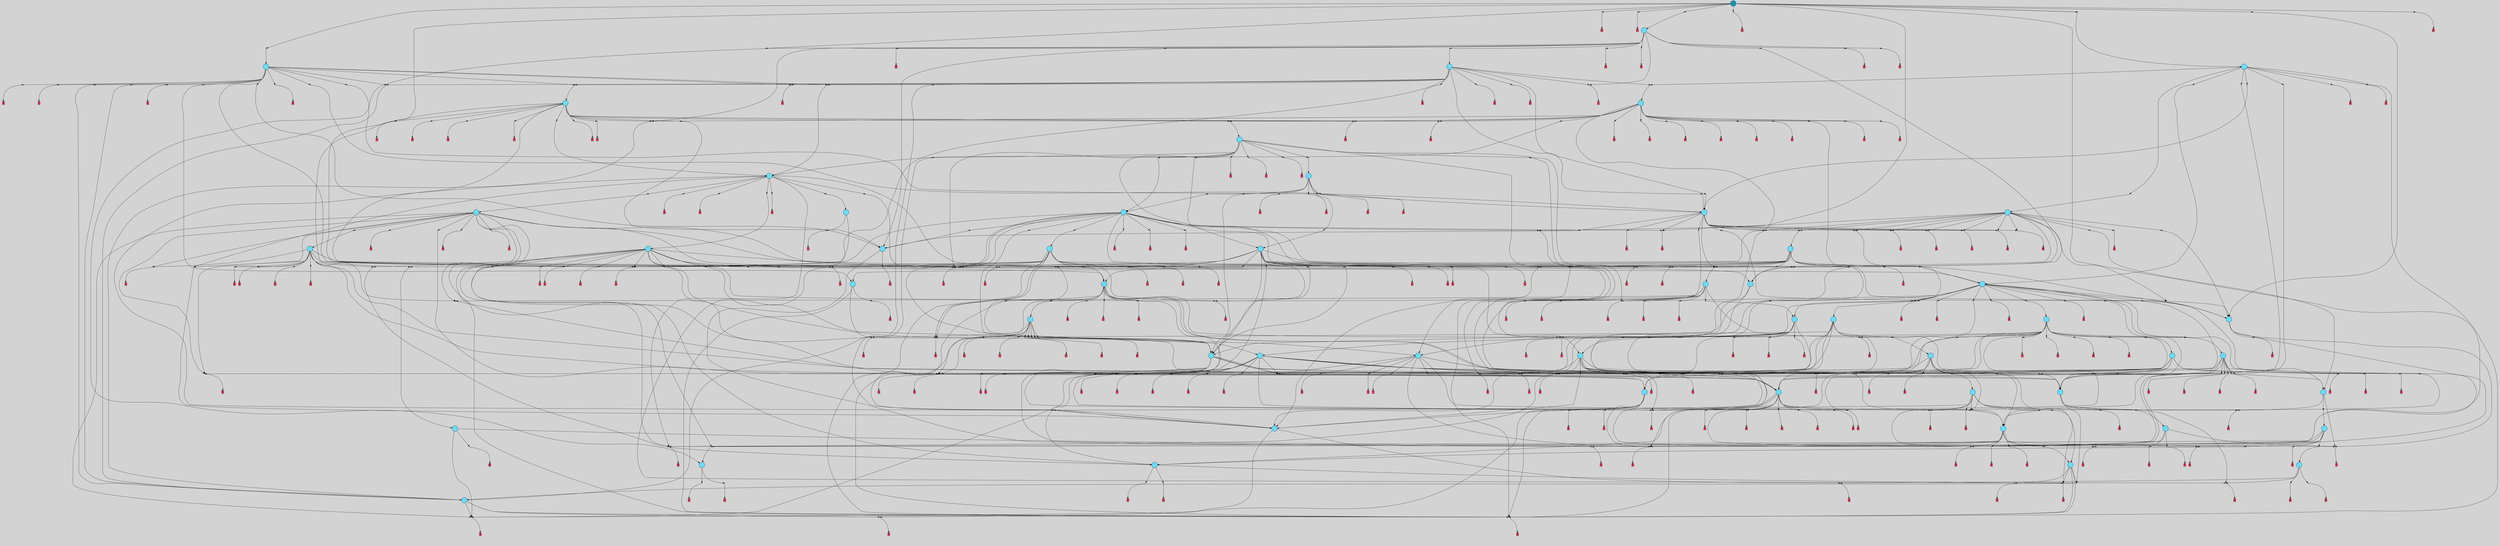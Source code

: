 // File exported with GEGELATI v1.3.1
// On the 2024-04-16 16:24:17
// With the File::TPGGraphDotExporter
digraph{
	graph[pad = "0.212, 0.055" bgcolor = lightgray]
	node[shape=circle style = filled label = ""]
		T0 [fillcolor="#66ddff"]
		T1 [fillcolor="#66ddff"]
		T2 [fillcolor="#66ddff"]
		T3 [fillcolor="#66ddff"]
		T4 [fillcolor="#66ddff"]
		T5 [fillcolor="#66ddff"]
		T6 [fillcolor="#66ddff"]
		T7 [fillcolor="#66ddff"]
		T8 [fillcolor="#66ddff"]
		T28 [fillcolor="#66ddff"]
		T58 [fillcolor="#66ddff"]
		T65 [fillcolor="#66ddff"]
		T74 [fillcolor="#66ddff"]
		T84 [fillcolor="#66ddff"]
		T91 [fillcolor="#66ddff"]
		T130 [fillcolor="#66ddff"]
		T157 [fillcolor="#66ddff"]
		T217 [fillcolor="#66ddff"]
		T353 [fillcolor="#66ddff"]
		T421 [fillcolor="#66ddff"]
		T474 [fillcolor="#66ddff"]
		T486 [fillcolor="#66ddff"]
		T519 [fillcolor="#66ddff"]
		T533 [fillcolor="#66ddff"]
		T546 [fillcolor="#66ddff"]
		T547 [fillcolor="#66ddff"]
		T571 [fillcolor="#66ddff"]
		T576 [fillcolor="#66ddff"]
		T611 [fillcolor="#66ddff"]
		T633 [fillcolor="#66ddff"]
		T659 [fillcolor="#66ddff"]
		T674 [fillcolor="#66ddff"]
		T749 [fillcolor="#66ddff"]
		T825 [fillcolor="#66ddff"]
		T839 [fillcolor="#66ddff"]
		T866 [fillcolor="#66ddff"]
		T939 [fillcolor="#66ddff"]
		T945 [fillcolor="#66ddff"]
		T987 [fillcolor="#66ddff"]
		T1006 [fillcolor="#66ddff"]
		T1016 [fillcolor="#66ddff"]
		T1151 [fillcolor="#66ddff"]
		T1327 [fillcolor="#66ddff"]
		T1388 [fillcolor="#66ddff"]
		T1439 [fillcolor="#66ddff"]
		T1483 [fillcolor="#66ddff"]
		T1726 [fillcolor="#66ddff"]
		T1747 [fillcolor="#66ddff"]
		T1803 [fillcolor="#66ddff"]
		T1819 [fillcolor="#66ddff"]
		T1939 [fillcolor="#66ddff"]
		T2054 [fillcolor="#66ddff"]
		T2154 [fillcolor="#1199bb"]
		P59614 [fillcolor="#cccccc" shape=point] //
		I59614 [shape=box style=invis label="5|1&3|4#0|1#0|6#1|6&#92;n4|0&4|0#3|3#4|3#4|1&#92;n2|0&3|1#2|7#0|6#0|6&#92;n0|0&0|6#3|5#1|6#0|1&#92;n1|5&1|1#3|5#3|0#4|6&#92;n1|3&3|0#0|4#3|3#4|7&#92;n6|0&1|4#2|4#0|1#2|0&#92;n3|3&3|4#4|1#1|0#2|1&#92;n0|7&4|4#3|6#3|3#2|3&#92;n"]
		P59614 -> I59614[style=invis]
		A35371 [fillcolor="#ff3366" shape=box margin=0.03 width=0 height=0 label="0"]
		T0 -> P59614 -> A35371
		P59615 [fillcolor="#cccccc" shape=point] //
		I59615 [shape=box style=invis label="1|5&0|0#3|7#4|0#1|7&#92;n2|4&3|6#4|0#1|5#2|0&#92;n0|0&3|0#4|0#3|5#4|7&#92;n"]
		P59615 -> I59615[style=invis]
		A35372 [fillcolor="#ff3366" shape=box margin=0.03 width=0 height=0 label="1"]
		T0 -> P59615 -> A35372
		P59616 [fillcolor="#cccccc" shape=point] //
		I59616 [shape=box style=invis label="2|0&1|0#2|7#3|1#4|3&#92;n1|5&1|6#3|2#2|2#4|5&#92;n0|4&0|2#0|7#2|1#0|3&#92;n7|4&2|1#2|2#0|0#3|7&#92;n7|4&0|7#3|5#1|0#2|3&#92;n1|0&0|0#4|2#2|0#4|1&#92;n0|0&0|7#0|3#2|7#0|6&#92;n"]
		P59616 -> I59616[style=invis]
		A35373 [fillcolor="#ff3366" shape=box margin=0.03 width=0 height=0 label="1"]
		T1 -> P59616 -> A35373
		P59617 [fillcolor="#cccccc" shape=point] //
		I59617 [shape=box style=invis label="5|6&0|4#3|6#0|2#2|5&#92;n1|7&0|0#0|5#1|5#0|7&#92;n0|0&1|6#2|2#0|2#2|6&#92;n4|1&2|4#4|6#3|4#4|3&#92;n1|2&1|3#1|6#0|2#2|1&#92;n2|7&1|5#1|7#1|2#1|7&#92;n4|5&3|3#0|2#4|3#1|0&#92;n"]
		P59617 -> I59617[style=invis]
		A35374 [fillcolor="#ff3366" shape=box margin=0.03 width=0 height=0 label="2"]
		T1 -> P59617 -> A35374
		P59618 [fillcolor="#cccccc" shape=point] //
		I59618 [shape=box style=invis label="1|0&2|2#3|3#2|4#0|5&#92;n4|6&1|5#3|6#4|7#2|5&#92;n"]
		P59618 -> I59618[style=invis]
		A35375 [fillcolor="#ff3366" shape=box margin=0.03 width=0 height=0 label="2"]
		T2 -> P59618 -> A35375
		P59619 [fillcolor="#cccccc" shape=point] //
		I59619 [shape=box style=invis label="2|0&1|4#4|6#2|6#0|7&#92;n7|4&0|5#2|3#3|4#0|0&#92;n6|2&0|5#4|0#2|5#0|3&#92;n"]
		P59619 -> I59619[style=invis]
		A35376 [fillcolor="#ff3366" shape=box margin=0.03 width=0 height=0 label="3"]
		T2 -> P59619 -> A35376
		P59620 [fillcolor="#cccccc" shape=point] //
		I59620 [shape=box style=invis label="1|5&3|3#1|4#3|1#2|4&#92;n3|4&4|2#2|5#4|7#0|2&#92;n6|7&3|3#1|3#0|6#1|7&#92;n0|0&4|5#2|7#1|1#2|1&#92;n4|2&1|6#3|1#4|6#4|1&#92;n2|6&1|3#4|0#1|6#1|4&#92;n5|6&4|3#0|2#1|2#3|4&#92;n7|2&3|2#2|1#0|7#4|5&#92;n4|1&4|3#0|7#1|1#2|4&#92;n0|4&3|6#0|7#0|4#0|5&#92;n"]
		P59620 -> I59620[style=invis]
		A35377 [fillcolor="#ff3366" shape=box margin=0.03 width=0 height=0 label="3"]
		T3 -> P59620 -> A35377
		P59621 [fillcolor="#cccccc" shape=point] //
		I59621 [shape=box style=invis label="2|6&0|2#4|4#1|4#4|4&#92;n7|6&4|0#1|7#3|2#2|0&#92;n2|2&1|4#4|4#0|4#2|3&#92;n4|0&4|5#4|3#4|3#2|2&#92;n"]
		P59621 -> I59621[style=invis]
		A35378 [fillcolor="#ff3366" shape=box margin=0.03 width=0 height=0 label="4"]
		T3 -> P59621 -> A35378
		P59622 [fillcolor="#cccccc" shape=point] //
		I59622 [shape=box style=invis label="1|6&1|7#4|7#4|0#4|3&#92;n1|3&1|7#3|7#0|5#3|5&#92;n6|5&2|2#0|3#1|7#2|6&#92;n4|4&2|2#2|6#0|1#0|3&#92;n1|5&4|6#2|5#3|6#0|6&#92;n"]
		P59622 -> I59622[style=invis]
		A35379 [fillcolor="#ff3366" shape=box margin=0.03 width=0 height=0 label="4"]
		T4 -> P59622 -> A35379
		P59623 [fillcolor="#cccccc" shape=point] //
		I59623 [shape=box style=invis label="0|1&2|7#1|3#0|7#3|0&#92;n4|1&3|4#1|3#1|6#0|7&#92;n5|0&2|0#4|5#4|5#1|4&#92;n1|1&3|3#2|5#4|6#1|4&#92;n0|5&1|6#1|4#2|2#1|6&#92;n5|2&0|5#1|3#2|7#2|5&#92;n3|2&0|6#2|2#2|5#3|0&#92;n2|3&4|3#4|3#2|5#0|4&#92;n4|4&2|5#0|1#0|6#2|2&#92;n0|1&0|0#0|6#2|0#1|5&#92;n"]
		P59623 -> I59623[style=invis]
		A35380 [fillcolor="#ff3366" shape=box margin=0.03 width=0 height=0 label="5"]
		T4 -> P59623 -> A35380
		P59624 [fillcolor="#cccccc" shape=point] //
		I59624 [shape=box style=invis label="0|2&0|5#3|2#3|4#1|7&#92;n2|7&2|2#1|2#2|4#2|7&#92;n2|2&0|0#4|3#3|3#4|6&#92;n2|3&1|4#1|4#2|0#2|0&#92;n5|4&3|7#1|4#3|3#4|1&#92;n7|5&4|2#2|6#3|6#2|2&#92;n"]
		P59624 -> I59624[style=invis]
		A35381 [fillcolor="#ff3366" shape=box margin=0.03 width=0 height=0 label="5"]
		T5 -> P59624 -> A35381
		P59625 [fillcolor="#cccccc" shape=point] //
		I59625 [shape=box style=invis label="3|3&4|4#1|5#0|7#1|2&#92;n6|7&4|5#1|1#0|5#0|5&#92;n7|2&2|3#4|2#4|6#3|6&#92;n5|7&0|6#0|0#4|6#1|6&#92;n0|2&4|4#0|0#4|4#4|7&#92;n6|7&0|1#0|7#2|1#4|0&#92;n"]
		P59625 -> I59625[style=invis]
		A35382 [fillcolor="#ff3366" shape=box margin=0.03 width=0 height=0 label="6"]
		T5 -> P59625 -> A35382
		P59626 [fillcolor="#cccccc" shape=point] //
		I59626 [shape=box style=invis label="4|4&0|4#0|0#4|1#1|7&#92;n"]
		P59626 -> I59626[style=invis]
		A35383 [fillcolor="#ff3366" shape=box margin=0.03 width=0 height=0 label="6"]
		T6 -> P59626 -> A35383
		P59627 [fillcolor="#cccccc" shape=point] //
		I59627 [shape=box style=invis label="3|2&3|1#1|2#4|1#0|2&#92;n2|3&4|0#4|1#4|2#4|4&#92;n4|4&2|7#4|4#4|3#0|2&#92;n1|0&3|7#1|1#0|5#3|2&#92;n5|3&3|6#0|7#3|5#1|6&#92;n6|7&0|0#4|2#3|5#2|6&#92;n3|5&1|0#2|2#3|6#2|3&#92;n6|2&2|3#2|6#2|6#0|5&#92;n6|0&2|5#1|0#4|4#0|3&#92;n"]
		P59627 -> I59627[style=invis]
		A35384 [fillcolor="#ff3366" shape=box margin=0.03 width=0 height=0 label="7"]
		T6 -> P59627 -> A35384
		P59628 [fillcolor="#cccccc" shape=point] //
		I59628 [shape=box style=invis label="3|5&2|3#1|0#3|7#2|6&#92;n"]
		P59628 -> I59628[style=invis]
		A35385 [fillcolor="#ff3366" shape=box margin=0.03 width=0 height=0 label="7"]
		T7 -> P59628 -> A35385
		P59629 [fillcolor="#cccccc" shape=point] //
		I59629 [shape=box style=invis label="5|7&0|3#1|6#0|2#3|0&#92;n"]
		P59629 -> I59629[style=invis]
		A35386 [fillcolor="#ff3366" shape=box margin=0.03 width=0 height=0 label="8"]
		T7 -> P59629 -> A35386
		P59630 [fillcolor="#cccccc" shape=point] //
		I59630 [shape=box style=invis label="5|4&1|6#2|3#0|1#1|1&#92;n7|1&4|2#1|1#4|3#4|4&#92;n3|5&0|5#0|2#1|2#1|6&#92;n0|7&2|5#3|7#4|3#3|6&#92;n1|7&2|4#0|7#1|2#3|3&#92;n6|4&0|3#0|6#2|7#1|6&#92;n"]
		P59630 -> I59630[style=invis]
		A35387 [fillcolor="#ff3366" shape=box margin=0.03 width=0 height=0 label="8"]
		T8 -> P59630 -> A35387
		P59631 [fillcolor="#cccccc" shape=point] //
		I59631 [shape=box style=invis label="3|2&3|4#2|2#3|4#4|7&#92;n2|2&2|6#4|7#0|3#2|7&#92;n1|6&1|1#2|1#4|7#1|4&#92;n7|5&0|3#0|4#3|4#0|2&#92;n0|3&4|0#3|3#1|6#2|0&#92;n2|5&2|0#2|7#3|1#0|7&#92;n5|0&2|3#0|2#3|7#1|3&#92;n7|5&1|2#0|0#2|3#0|0&#92;n"]
		P59631 -> I59631[style=invis]
		A35388 [fillcolor="#ff3366" shape=box margin=0.03 width=0 height=0 label="0"]
		T8 -> P59631 -> A35388
		T3 -> P59628
		T5 -> P59614
		T7 -> P59624
		T8 -> P59625
		P59632 [fillcolor="#cccccc" shape=point] //
		I59632 [shape=box style=invis label="5|1&3|4#0|1#0|6#1|6&#92;n4|0&4|0#3|3#4|3#4|1&#92;n2|0&3|1#2|7#0|6#0|6&#92;n0|0&0|6#3|5#1|6#0|1&#92;n3|3&3|4#4|1#1|0#2|1&#92;n6|0&1|4#2|4#0|0#2|0&#92;n1|5&1|1#3|5#3|0#4|6&#92;n4|0&3|4#0|0#1|1#1|6&#92;n0|7&4|4#3|6#3|3#2|3&#92;n"]
		P59632 -> I59632[style=invis]
		A35389 [fillcolor="#ff3366" shape=box margin=0.03 width=0 height=0 label="0"]
		T28 -> P59632 -> A35389
		T28 -> P59615
		T28 -> P59626
		P59633 [fillcolor="#cccccc" shape=point] //
		I59633 [shape=box style=invis label="1|1&3|3#2|5#4|6#1|4&#92;n4|1&3|4#1|3#1|5#0|7&#92;n5|0&2|0#4|5#4|5#1|4&#92;n0|1&2|7#1|3#0|7#3|0&#92;n5|2&0|5#1|3#2|7#2|5&#92;n3|2&0|6#2|2#2|5#3|0&#92;n2|3&4|3#4|3#2|5#0|4&#92;n4|4&2|5#0|1#0|6#2|2&#92;n0|1&0|0#0|6#2|0#1|5&#92;n"]
		P59633 -> I59633[style=invis]
		A35390 [fillcolor="#ff3366" shape=box margin=0.03 width=0 height=0 label="5"]
		T28 -> P59633 -> A35390
		P59634 [fillcolor="#cccccc" shape=point] //
		I59634 [shape=box style=invis label="4|2&4|6#1|6#0|1#2|2&#92;n3|5&2|3#1|0#3|7#2|6&#92;n"]
		P59634 -> I59634[style=invis]
		A35391 [fillcolor="#ff3366" shape=box margin=0.03 width=0 height=0 label="7"]
		T58 -> P59634 -> A35391
		P59635 [fillcolor="#cccccc" shape=point] //
		I59635 [shape=box style=invis label="6|0&1|4#2|4#0|1#2|0&#92;n4|0&4|0#3|3#4|3#4|1&#92;n2|0&3|1#2|7#0|6#0|6&#92;n0|0&0|6#3|5#1|6#0|1&#92;n1|5&1|1#3|5#3|0#4|6&#92;n4|0&3|7#4|1#3|7#2|4&#92;n1|3&3|0#2|4#3|3#4|7&#92;n5|1&3|4#0|1#0|6#1|6&#92;n3|3&3|4#4|1#1|0#2|1&#92;n0|7&4|4#3|6#3|3#2|3&#92;n"]
		P59635 -> I59635[style=invis]
		A35392 [fillcolor="#ff3366" shape=box margin=0.03 width=0 height=0 label="0"]
		T58 -> P59635 -> A35392
		P59636 [fillcolor="#cccccc" shape=point] //
		I59636 [shape=box style=invis label="4|4&2|5#0|1#0|6#2|2&#92;n4|1&3|4#1|3#2|6#0|7&#92;n5|2&0|5#1|3#2|7#2|5&#92;n1|1&3|3#2|5#4|6#3|4&#92;n0|5&1|6#1|4#2|2#1|6&#92;n5|0&2|0#4|5#4|5#1|4&#92;n2|3&4|3#4|3#2|5#0|4&#92;n0|1&2|7#1|3#0|7#3|0&#92;n5|1&0|4#4|5#4|3#2|4&#92;n"]
		P59636 -> I59636[style=invis]
		A35393 [fillcolor="#ff3366" shape=box margin=0.03 width=0 height=0 label="5"]
		T58 -> P59636 -> A35393
		T58 -> P59628
		T65 -> P59635
		T65 -> P59625
		P59637 [fillcolor="#cccccc" shape=point] //
		I59637 [shape=box style=invis label="2|3&0|6#4|0#0|2#2|0&#92;n7|3&3|1#4|5#3|1#2|0&#92;n2|4&0|7#0|0#4|2#1|0&#92;n5|0&4|5#2|4#3|5#2|2&#92;n3|7&3|3#0|7#3|1#0|0&#92;n"]
		P59637 -> I59637[style=invis]
		A35394 [fillcolor="#ff3366" shape=box margin=0.03 width=0 height=0 label="6"]
		T65 -> P59637 -> A35394
		T65 -> P59624
		T65 -> P59623
		P59638 [fillcolor="#cccccc" shape=point] //
		I59638 [shape=box style=invis label="2|4&2|6#2|7#1|4#0|7&#92;n3|5&3|3#1|0#3|7#2|6&#92;n"]
		P59638 -> I59638[style=invis]
		A35395 [fillcolor="#ff3366" shape=box margin=0.03 width=0 height=0 label="7"]
		T65 -> P59638 -> A35395
		P59639 [fillcolor="#cccccc" shape=point] //
		I59639 [shape=box style=invis label="2|3&4|3#4|2#2|5#0|4&#92;n1|0&0|5#3|2#2|4#3|0&#92;n4|3&3|3#0|7#3|4#2|3&#92;n4|4&2|5#0|1#0|6#2|2&#92;n0|1&0|7#0|6#2|0#1|5&#92;n7|5&4|3#4|1#0|0#2|6&#92;n"]
		P59639 -> I59639[style=invis]
		T74 -> P59639 -> T58
		P59640 [fillcolor="#cccccc" shape=point] //
		I59640 [shape=box style=invis label="5|0&4|4#2|5#3|7#0|6&#92;n7|3&0|4#0|0#1|4#3|7&#92;n7|1&4|1#1|3#1|4#3|5&#92;n0|3&1|2#0|4#2|0#1|2&#92;n7|2&0|4#2|2#4|6#2|2&#92;n"]
		P59640 -> I59640[style=invis]
		T74 -> P59640 -> T5
		P59641 [fillcolor="#cccccc" shape=point] //
		I59641 [shape=box style=invis label="1|1&1|0#0|1#1|1#2|1&#92;n1|0&3|7#3|4#2|2#0|6&#92;n"]
		P59641 -> I59641[style=invis]
		A35396 [fillcolor="#ff3366" shape=box margin=0.03 width=0 height=0 label="6"]
		T74 -> P59641 -> A35396
		T74 -> P59626
		P59642 [fillcolor="#cccccc" shape=point] //
		I59642 [shape=box style=invis label="7|1&4|3#1|2#2|2#3|6&#92;n5|0&2|7#2|3#1|4#2|0&#92;n6|7&2|4#0|2#3|5#3|1&#92;n4|5&2|4#0|4#1|3#3|6&#92;n3|6&2|2#4|1#4|4#3|7&#92;n"]
		P59642 -> I59642[style=invis]
		A35397 [fillcolor="#ff3366" shape=box margin=0.03 width=0 height=0 label="6"]
		T84 -> P59642 -> A35397
		P59643 [fillcolor="#cccccc" shape=point] //
		I59643 [shape=box style=invis label="2|3&4|3#4|2#2|5#4|4&#92;n1|0&0|5#3|2#2|4#3|0&#92;n7|5&4|3#4|1#0|0#2|6&#92;n4|3&3|3#0|7#3|4#0|3&#92;n4|4&2|5#0|1#0|6#2|2&#92;n"]
		P59643 -> I59643[style=invis]
		A35398 [fillcolor="#ff3366" shape=box margin=0.03 width=0 height=0 label="5"]
		T84 -> P59643 -> A35398
		P59644 [fillcolor="#cccccc" shape=point] //
		I59644 [shape=box style=invis label="6|0&1|4#2|4#0|1#2|0&#92;n4|0&4|0#3|3#4|3#4|1&#92;n2|0&3|1#2|7#0|6#0|6&#92;n0|0&0|6#3|5#1|6#0|1&#92;n1|3&3|0#2|4#3|3#4|7&#92;n4|0&3|7#4|1#3|7#2|4&#92;n5|1&3|4#0|1#0|6#1|7&#92;n3|3&3|4#4|1#1|0#2|1&#92;n0|7&4|4#3|6#3|3#2|3&#92;n"]
		P59644 -> I59644[style=invis]
		A35399 [fillcolor="#ff3366" shape=box margin=0.03 width=0 height=0 label="0"]
		T84 -> P59644 -> A35399
		T91 -> P59625
		T91 -> P59640
		T91 -> P59643
		T91 -> P59625
		P59645 [fillcolor="#cccccc" shape=point] //
		I59645 [shape=box style=invis label="5|3&1|2#0|7#1|6#3|7&#92;n5|1&3|4#0|1#0|6#1|7&#92;n3|4&3|1#1|5#0|5#0|0&#92;n2|0&3|1#2|7#0|0#0|6&#92;n4|0&4|0#3|3#4|3#4|1&#92;n0|7&4|4#3|6#3|3#2|3&#92;n1|5&1|1#3|5#3|0#4|6&#92;n4|0&3|4#0|0#1|1#1|6&#92;n3|3&3|4#4|1#1|0#2|1&#92;n"]
		P59645 -> I59645[style=invis]
		A35400 [fillcolor="#ff3366" shape=box margin=0.03 width=0 height=0 label="0"]
		T91 -> P59645 -> A35400
		P59646 [fillcolor="#cccccc" shape=point] //
		I59646 [shape=box style=invis label="2|3&4|3#3|2#2|5#0|4&#92;n1|0&0|5#3|2#2|4#3|0&#92;n0|1&0|7#2|6#2|0#1|5&#92;n4|4&2|5#0|1#0|6#2|2&#92;n4|3&3|3#0|7#3|4#0|3&#92;n7|5&4|3#4|1#0|0#2|6&#92;n"]
		P59646 -> I59646[style=invis]
		A35401 [fillcolor="#ff3366" shape=box margin=0.03 width=0 height=0 label="5"]
		T130 -> P59646 -> A35401
		T130 -> P59623
		P59647 [fillcolor="#cccccc" shape=point] //
		I59647 [shape=box style=invis label="4|0&3|5#0|3#0|1#3|2&#92;n3|5&2|6#2|1#4|6#1|6&#92;n1|6&1|3#4|7#4|6#4|3&#92;n6|5&2|2#0|3#1|7#2|6&#92;n1|5&4|6#2|5#3|6#0|6&#92;n4|4&2|2#2|6#0|1#0|3&#92;n2|1&0|0#4|5#1|0#0|3&#92;n6|0&0|4#1|6#2|3#0|2&#92;n"]
		P59647 -> I59647[style=invis]
		T130 -> P59647 -> T84
		T130 -> P59622
		P59648 [fillcolor="#cccccc" shape=point] //
		I59648 [shape=box style=invis label="7|7&4|0#1|4#2|0#4|4&#92;n5|0&1|3#4|3#0|1#0|2&#92;n4|5&0|5#4|0#1|4#4|3&#92;n7|1&2|2#1|6#4|0#3|0&#92;n"]
		P59648 -> I59648[style=invis]
		A35402 [fillcolor="#ff3366" shape=box margin=0.03 width=0 height=0 label="5"]
		T130 -> P59648 -> A35402
		P59649 [fillcolor="#cccccc" shape=point] //
		I59649 [shape=box style=invis label="7|1&2|6#2|0#3|0#0|5&#92;n0|0&3|5#3|4#1|3#2|0&#92;n"]
		P59649 -> I59649[style=invis]
		T130 -> P59649 -> T28
		P59650 [fillcolor="#cccccc" shape=point] //
		I59650 [shape=box style=invis label="6|0&0|7#4|1#4|1#3|1&#92;n7|2&2|3#4|2#4|6#3|6&#92;n1|7&3|0#0|1#2|0#0|7&#92;n0|6&1|3#3|1#1|2#2|6&#92;n3|7&4|5#1|1#0|0#0|5&#92;n7|6&1|6#3|2#4|2#2|4&#92;n0|2&0|1#0|7#2|1#4|0&#92;n"]
		P59650 -> I59650[style=invis]
		A35403 [fillcolor="#ff3366" shape=box margin=0.03 width=0 height=0 label="6"]
		T157 -> P59650 -> A35403
		T157 -> P59628
		P59651 [fillcolor="#cccccc" shape=point] //
		I59651 [shape=box style=invis label="1|0&1|7#4|7#4|0#4|3&#92;n1|3&1|7#3|7#0|5#3|5&#92;n6|5&2|2#0|3#1|7#2|6&#92;n1|5&4|6#2|5#3|6#0|6&#92;n4|4&2|2#2|6#0|1#0|3&#92;n"]
		P59651 -> I59651[style=invis]
		T157 -> P59651 -> T130
		P59652 [fillcolor="#cccccc" shape=point] //
		I59652 [shape=box style=invis label="4|4&0|4#2|7#2|0#4|7&#92;n7|6&1|5#0|6#0|0#4|6&#92;n4|7&0|3#4|5#0|3#3|4&#92;n6|2&2|0#3|3#1|0#4|3&#92;n1|5&4|6#0|4#4|0#1|4&#92;n2|0&3|7#0|2#3|4#3|1&#92;n2|3&3|6#3|1#3|5#2|1&#92;n"]
		P59652 -> I59652[style=invis]
		T217 -> P59652 -> T91
		P59653 [fillcolor="#cccccc" shape=point] //
		I59653 [shape=box style=invis label="4|6&0|0#3|4#4|2#1|7&#92;n3|0&2|1#2|1#1|2#4|2&#92;n6|7&3|0#4|5#0|0#0|0&#92;n5|4&1|1#3|2#0|1#0|0&#92;n6|5&4|5#0|3#1|3#2|1&#92;n4|6&4|3#0|6#3|2#0|5&#92;n3|4&4|2#3|3#2|4#0|1&#92;n"]
		P59653 -> I59653[style=invis]
		A35404 [fillcolor="#ff3366" shape=box margin=0.03 width=0 height=0 label="4"]
		T217 -> P59653 -> A35404
		T217 -> P59635
		P59654 [fillcolor="#cccccc" shape=point] //
		I59654 [shape=box style=invis label="1|6&1|7#4|1#4|0#4|3&#92;n1|7&1|1#0|5#2|6#0|7&#92;n1|5&4|2#2|5#3|6#0|6&#92;n3|2&2|4#1|4#4|7#4|4&#92;n1|0&4|3#2|6#2|3#1|5&#92;n"]
		P59654 -> I59654[style=invis]
		A35405 [fillcolor="#ff3366" shape=box margin=0.03 width=0 height=0 label="4"]
		T217 -> P59654 -> A35405
		T217 -> P59623
		T217 -> P59646
		T217 -> P59616
		P59655 [fillcolor="#cccccc" shape=point] //
		I59655 [shape=box style=invis label="2|3&4|7#4|2#2|5#4|4&#92;n1|0&0|5#3|2#2|4#3|0&#92;n4|3&3|3#0|7#3|4#0|3&#92;n4|4&2|5#0|1#0|6#2|2&#92;n0|6&4|4#1|3#0|3#1|3&#92;n"]
		P59655 -> I59655[style=invis]
		T217 -> P59655 -> T2
		T217 -> P59621
		P59656 [fillcolor="#cccccc" shape=point] //
		I59656 [shape=box style=invis label="1|3&3|0#2|4#3|3#4|7&#92;n5|1&3|4#0|1#0|6#1|6&#92;n0|0&0|6#3|5#1|6#2|1&#92;n5|5&2|2#1|2#2|5#1|7&#92;n1|5&1|1#3|5#1|0#4|6&#92;n0|7&4|4#3|6#3|3#2|3&#92;n3|1&0|6#3|3#3|1#1|3&#92;n6|0&1|4#2|4#0|1#2|0&#92;n2|0&3|1#2|6#0|6#0|6&#92;n7|1&0|0#3|1#0|6#3|2&#92;n"]
		P59656 -> I59656[style=invis]
		A35406 [fillcolor="#ff3366" shape=box margin=0.03 width=0 height=0 label="0"]
		T353 -> P59656 -> A35406
		P59657 [fillcolor="#cccccc" shape=point] //
		I59657 [shape=box style=invis label="6|0&1|4#2|4#0|1#2|0&#92;n1|5&1|1#3|5#3|0#4|6&#92;n2|0&3|1#2|7#0|6#0|6&#92;n0|0&0|6#3|5#1|6#0|1&#92;n4|0&4|0#3|3#4|3#4|1&#92;n4|0&3|7#4|1#3|7#2|6&#92;n1|3&3|0#2|4#3|3#4|7&#92;n5|1&3|4#0|1#0|6#1|6&#92;n0|7&4|4#3|6#3|3#2|3&#92;n"]
		P59657 -> I59657[style=invis]
		A35407 [fillcolor="#ff3366" shape=box margin=0.03 width=0 height=0 label="0"]
		T353 -> P59657 -> A35407
		T353 -> P59625
		P59658 [fillcolor="#cccccc" shape=point] //
		I59658 [shape=box style=invis label="2|1&4|6#2|2#1|5#4|3&#92;n5|2&3|2#3|2#4|7#3|2&#92;n3|0&3|6#2|2#0|2#3|3&#92;n4|5&3|7#4|3#0|5#0|4&#92;n"]
		P59658 -> I59658[style=invis]
		A35408 [fillcolor="#ff3366" shape=box margin=0.03 width=0 height=0 label="6"]
		T353 -> P59658 -> A35408
		P59659 [fillcolor="#cccccc" shape=point] //
		I59659 [shape=box style=invis label="0|1&4|2#1|3#1|0#4|6&#92;n4|2&0|7#2|4#2|2#4|0&#92;n0|0&0|3#4|2#3|7#0|6&#92;n7|2&2|3#4|1#4|6#3|7&#92;n1|1&1|7#1|3#2|4#2|4&#92;n7|6&0|3#0|5#3|2#0|5&#92;n6|7&0|2#0|7#2|1#4|3&#92;n4|4&0|6#4|3#0|7#1|3&#92;n0|2&4|2#0|0#4|4#4|7&#92;n"]
		P59659 -> I59659[style=invis]
		A35409 [fillcolor="#ff3366" shape=box margin=0.03 width=0 height=0 label="6"]
		T353 -> P59659 -> A35409
		P59660 [fillcolor="#cccccc" shape=point] //
		I59660 [shape=box style=invis label="2|2&1|0#4|0#1|5#1|2&#92;n6|5&2|5#2|2#1|7#1|6&#92;n7|7&0|3#0|0#0|7#4|5&#92;n5|4&4|5#2|1#1|4#4|4&#92;n6|0&1|6#3|6#1|2#3|0&#92;n1|6&1|7#4|7#4|0#4|3&#92;n"]
		P59660 -> I59660[style=invis]
		T353 -> P59660 -> T217
		P59661 [fillcolor="#cccccc" shape=point] //
		I59661 [shape=box style=invis label="0|0&3|0#4|3#3|5#4|7&#92;n7|1&2|5#0|3#0|6#3|1&#92;n2|4&3|6#4|0#1|5#2|0&#92;n"]
		P59661 -> I59661[style=invis]
		A35410 [fillcolor="#ff3366" shape=box margin=0.03 width=0 height=0 label="1"]
		T353 -> P59661 -> A35410
		P59662 [fillcolor="#cccccc" shape=point] //
		I59662 [shape=box style=invis label="2|3&4|3#4|2#2|5#0|4&#92;n1|0&0|5#3|2#2|4#3|0&#92;n0|1&0|7#0|6#2|0#1|5&#92;n4|4&2|5#0|1#0|6#2|2&#92;n4|3&3|3#0|7#3|4#0|3&#92;n7|5&4|3#4|1#0|0#2|6&#92;n"]
		P59662 -> I59662[style=invis]
		A35411 [fillcolor="#ff3366" shape=box margin=0.03 width=0 height=0 label="5"]
		T353 -> P59662 -> A35411
		P59663 [fillcolor="#cccccc" shape=point] //
		I59663 [shape=box style=invis label="6|0&1|4#2|4#0|1#2|0&#92;n5|1&3|4#0|1#0|6#1|6&#92;n0|0&0|6#3|5#1|6#0|1&#92;n1|5&1|1#3|5#3|0#4|6&#92;n4|0&3|7#4|1#3|7#2|4&#92;n1|3&3|0#2|4#3|3#4|7&#92;n3|1&0|6#3|3#3|1#1|3&#92;n0|7&4|4#3|6#3|3#2|3&#92;n2|0&3|1#2|6#0|6#0|6&#92;n"]
		P59663 -> I59663[style=invis]
		A35412 [fillcolor="#ff3366" shape=box margin=0.03 width=0 height=0 label="0"]
		T353 -> P59663 -> A35412
		T353 -> P59662
		T353 -> P59635
		P59664 [fillcolor="#cccccc" shape=point] //
		I59664 [shape=box style=invis label="6|0&1|4#2|4#0|1#2|0&#92;n5|1&3|4#0|1#0|6#1|6&#92;n0|0&0|6#3|5#1|6#2|1&#92;n5|5&2|2#1|2#2|5#1|7&#92;n1|5&1|1#3|5#3|0#4|6&#92;n0|7&4|4#3|6#3|3#2|3&#92;n3|1&0|6#3|3#3|1#1|3&#92;n1|3&3|0#2|4#3|3#4|7&#92;n2|0&3|1#2|6#0|6#0|6&#92;n"]
		P59664 -> I59664[style=invis]
		A35413 [fillcolor="#ff3366" shape=box margin=0.03 width=0 height=0 label="0"]
		T421 -> P59664 -> A35413
		P59665 [fillcolor="#cccccc" shape=point] //
		I59665 [shape=box style=invis label="4|2&0|7#2|4#2|2#1|0&#92;n7|2&2|3#4|1#4|6#3|6&#92;n3|2&0|0#3|2#2|4#1|5&#92;n2|0&4|0#2|1#4|2#0|6&#92;n0|0&2|3#4|2#3|7#0|6&#92;n3|4&3|6#2|1#0|5#1|4&#92;n7|2&2|7#3|6#1|6#3|5&#92;n0|5&1|6#2|5#4|6#4|6&#92;n7|6&2|3#0|5#3|2#0|5&#92;n1|1&1|7#1|3#2|4#2|4&#92;n"]
		P59665 -> I59665[style=invis]
		A35414 [fillcolor="#ff3366" shape=box margin=0.03 width=0 height=0 label="6"]
		T421 -> P59665 -> A35414
		P59666 [fillcolor="#cccccc" shape=point] //
		I59666 [shape=box style=invis label="1|5&2|4#4|7#2|7#3|5&#92;n0|2&1|0#4|0#1|5#1|2&#92;n6|5&2|5#2|2#1|7#1|6&#92;n7|7&0|3#0|0#0|7#4|5&#92;n6|0&1|6#3|6#1|2#3|0&#92;n1|6&1|7#4|7#4|0#4|3&#92;n"]
		P59666 -> I59666[style=invis]
		T421 -> P59666 -> T217
		T421 -> P59650
		P59667 [fillcolor="#cccccc" shape=point] //
		I59667 [shape=box style=invis label="0|1&2|6#4|6#4|4#1|2&#92;n4|1&0|0#3|2#3|6#4|0&#92;n2|4&3|6#3|0#0|7#0|4&#92;n0|1&1|7#0|4#0|5#1|4&#92;n2|4&0|0#4|5#2|3#2|2&#92;n0|4&4|1#1|2#1|6#4|0&#92;n4|0&4|6#1|5#2|1#2|5&#92;n7|5&0|4#0|3#3|2#4|0&#92;n"]
		P59667 -> I59667[style=invis]
		T421 -> P59667 -> T91
		P59668 [fillcolor="#cccccc" shape=point] //
		I59668 [shape=box style=invis label="2|3&4|3#4|2#2|5#0|4&#92;n1|0&0|5#3|2#2|4#3|0&#92;n4|3&3|3#0|7#4|4#0|3&#92;n4|4&2|5#0|1#0|6#2|2&#92;n2|0&2|0#4|2#3|2#0|0&#92;n7|5&4|3#4|1#0|0#2|6&#92;n0|1&2|7#0|6#2|0#1|5&#92;n"]
		P59668 -> I59668[style=invis]
		T421 -> P59668 -> T0
		T421 -> P59660
		T421 -> P59635
		P59669 [fillcolor="#cccccc" shape=point] //
		I59669 [shape=box style=invis label="1|2&4|1#4|2#3|3#3|2&#92;n1|5&1|1#3|5#3|0#4|6&#92;n2|0&3|1#2|7#0|6#0|6&#92;n0|0&0|6#3|5#1|6#0|1&#92;n6|0&1|4#2|4#0|1#2|0&#92;n4|0&4|0#3|3#4|3#4|1&#92;n1|3&3|0#2|4#3|3#4|7&#92;n5|1&2|4#0|1#0|6#1|6&#92;n0|7&1|4#3|6#3|3#2|3&#92;n"]
		P59669 -> I59669[style=invis]
		T474 -> P59669 -> T421
		P59670 [fillcolor="#cccccc" shape=point] //
		I59670 [shape=box style=invis label="3|0&3|6#2|2#0|3#3|3&#92;n2|1&4|6#2|2#1|5#4|3&#92;n4|0&1|5#2|6#0|6#0|4&#92;n5|2&3|2#3|2#4|7#3|2&#92;n4|5&3|7#0|3#0|5#0|4&#92;n"]
		P59670 -> I59670[style=invis]
		A35415 [fillcolor="#ff3366" shape=box margin=0.03 width=0 height=0 label="6"]
		T474 -> P59670 -> A35415
		T474 -> P59660
		P59671 [fillcolor="#cccccc" shape=point] //
		I59671 [shape=box style=invis label="6|0&1|4#2|4#0|1#2|0&#92;n0|0&0|6#3|5#1|6#0|1&#92;n3|1&1|6#3|3#3|1#1|3&#92;n4|0&3|7#4|1#3|7#2|4&#92;n1|5&1|1#3|5#3|0#4|6&#92;n1|3&3|0#2|4#1|3#4|7&#92;n0|7&4|4#3|6#3|3#2|3&#92;n2|0&3|1#2|6#0|6#0|6&#92;n"]
		P59671 -> I59671[style=invis]
		A35416 [fillcolor="#ff3366" shape=box margin=0.03 width=0 height=0 label="0"]
		T474 -> P59671 -> A35416
		P59672 [fillcolor="#cccccc" shape=point] //
		I59672 [shape=box style=invis label="2|5&1|0#4|7#1|5#1|2&#92;n0|6&1|1#4|3#4|0#4|3&#92;n7|7&0|3#4|0#0|7#1|5&#92;n6|6&2|2#3|2#2|4#2|1&#92;n5|1&2|6#4|5#4|1#4|1&#92;n1|0&1|0#2|7#4|1#3|6&#92;n1|6&3|3#0|1#0|2#0|3&#92;n"]
		P59672 -> I59672[style=invis]
		T474 -> P59672 -> T217
		P59673 [fillcolor="#cccccc" shape=point] //
		I59673 [shape=box style=invis label="5|0&4|7#4|7#0|0#1|3&#92;n2|6&1|3#1|0#3|3#2|2&#92;n"]
		P59673 -> I59673[style=invis]
		A35417 [fillcolor="#ff3366" shape=box margin=0.03 width=0 height=0 label="5"]
		T474 -> P59673 -> A35417
		T474 -> P59657
		T474 -> P59643
		T486 -> P59635
		P59674 [fillcolor="#cccccc" shape=point] //
		I59674 [shape=box style=invis label="4|4&2|2#0|1#0|6#2|2&#92;n0|1&0|0#0|6#2|0#1|5&#92;n5|2&0|5#1|3#2|7#2|5&#92;n0|1&2|1#1|3#0|7#3|0&#92;n7|0&4|0#2|5#0|4#0|2&#92;n1|1&3|3#2|5#4|6#1|4&#92;n4|1&3|4#1|3#1|6#0|7&#92;n5|2&4|3#0|3#0|1#4|2&#92;n2|3&4|3#4|5#2|5#0|4&#92;n5|7&4|6#4|6#2|4#2|1&#92;n"]
		P59674 -> I59674[style=invis]
		T486 -> P59674 -> T157
		P59675 [fillcolor="#cccccc" shape=point] //
		I59675 [shape=box style=invis label="6|0&1|4#2|4#0|1#2|0&#92;n2|0&3|1#2|7#0|6#0|6&#92;n0|0&0|6#3|5#1|6#0|1&#92;n1|5&1|1#3|5#3|0#4|6&#92;n4|0&3|7#4|1#3|7#2|4&#92;n1|3&3|0#2|4#3|3#4|7&#92;n3|1&0|6#3|3#3|1#1|3&#92;n0|7&4|4#3|6#3|3#2|3&#92;n3|3&3|4#4|1#1|0#2|1&#92;n5|1&3|4#0|1#0|6#1|6&#92;n"]
		P59675 -> I59675[style=invis]
		A35418 [fillcolor="#ff3366" shape=box margin=0.03 width=0 height=0 label="0"]
		T486 -> P59675 -> A35418
		P59676 [fillcolor="#cccccc" shape=point] //
		I59676 [shape=box style=invis label="6|7&2|1#0|7#2|3#4|0&#92;n3|1&4|3#0|7#1|2#4|1&#92;n7|1&1|2#2|4#4|0#1|0&#92;n1|1&1|3#4|5#1|4#0|4&#92;n3|0&4|6#4|3#1|6#3|5&#92;n7|3&0|6#1|4#2|1#2|2&#92;n0|6&2|0#3|0#2|7#2|3&#92;n"]
		P59676 -> I59676[style=invis]
		A35419 [fillcolor="#ff3366" shape=box margin=0.03 width=0 height=0 label="6"]
		T486 -> P59676 -> A35419
		P59677 [fillcolor="#cccccc" shape=point] //
		I59677 [shape=box style=invis label="2|2&1|0#4|6#1|5#1|2&#92;n3|4&4|2#4|0#2|7#4|7&#92;n6|0&4|6#3|6#1|2#3|1&#92;n"]
		P59677 -> I59677[style=invis]
		T486 -> P59677 -> T353
		T486 -> P59635
		P59678 [fillcolor="#cccccc" shape=point] //
		I59678 [shape=box style=invis label="4|4&2|5#0|1#0|6#2|2&#92;n1|0&0|5#3|2#2|4#3|0&#92;n0|1&2|7#0|6#2|0#1|5&#92;n2|3&4|3#4|2#2|5#0|4&#92;n5|0&3|7#2|5#3|4#1|5&#92;n4|3&3|1#0|7#3|4#0|3&#92;n2|5&4|3#4|1#0|0#2|6&#92;n"]
		P59678 -> I59678[style=invis]
		A35420 [fillcolor="#ff3366" shape=box margin=0.03 width=0 height=0 label="5"]
		T486 -> P59678 -> A35420
		P59679 [fillcolor="#cccccc" shape=point] //
		I59679 [shape=box style=invis label="6|0&1|4#2|4#0|1#2|0&#92;n4|0&4|2#3|3#4|3#4|1&#92;n0|7&4|4#3|6#3|3#2|3&#92;n4|0&3|7#4|1#3|7#2|4&#92;n0|0&3|6#3|5#1|6#0|1&#92;n5|1&3|4#0|1#0|6#1|6&#92;n3|3&3|4#4|1#1|0#2|1&#92;n"]
		P59679 -> I59679[style=invis]
		A35421 [fillcolor="#ff3366" shape=box margin=0.03 width=0 height=0 label="0"]
		T486 -> P59679 -> A35421
		P59680 [fillcolor="#cccccc" shape=point] //
		I59680 [shape=box style=invis label="6|0&2|1#4|5#0|3#0|7&#92;n3|0&3|2#1|2#0|4#1|1&#92;n6|5&4|5#1|3#3|5#3|6&#92;n2|3&4|3#1|3#2|5#0|4&#92;n0|1&0|0#0|6#3|0#1|5&#92;n6|1&2|4#1|0#1|5#2|2&#92;n7|5&2|5#2|1#0|5#3|1&#92;n1|1&2|0#4|5#4|5#1|3&#92;n1|1&3|3#2|5#4|6#1|4&#92;n5|2&0|5#1|3#2|7#2|5&#92;n"]
		P59680 -> I59680[style=invis]
		A35422 [fillcolor="#ff3366" shape=box margin=0.03 width=0 height=0 label="5"]
		T486 -> P59680 -> A35422
		P59681 [fillcolor="#cccccc" shape=point] //
		I59681 [shape=box style=invis label="7|6&1|7#4|7#4|0#4|3&#92;n4|2&4|6#2|3#3|4#4|7&#92;n7|5&4|3#0|2#4|0#0|6&#92;n2|2&1|0#4|0#1|5#1|2&#92;n1|3&2|7#0|0#4|0#0|4&#92;n5|4&4|5#2|1#1|4#4|4&#92;n"]
		P59681 -> I59681[style=invis]
		T486 -> P59681 -> T217
		P59682 [fillcolor="#cccccc" shape=point] //
		I59682 [shape=box style=invis label="7|2&2|1#2|7#1|7#3|5&#92;n6|6&4|0#3|1#2|4#2|1&#92;n0|3&1|1#4|4#3|6#4|7&#92;n5|3&0|6#0|5#4|1#4|6&#92;n0|0&2|3#4|5#4|4#2|6&#92;n0|6&2|5#0|5#4|0#0|2&#92;n"]
		P59682 -> I59682[style=invis]
		A35423 [fillcolor="#ff3366" shape=box margin=0.03 width=0 height=0 label="4"]
		T519 -> P59682 -> A35423
		P59683 [fillcolor="#cccccc" shape=point] //
		I59683 [shape=box style=invis label="6|0&0|2#2|4#3|4#3|3&#92;n"]
		P59683 -> I59683[style=invis]
		A35424 [fillcolor="#ff3366" shape=box margin=0.03 width=0 height=0 label="7"]
		T519 -> P59683 -> A35424
		P59684 [fillcolor="#cccccc" shape=point] //
		I59684 [shape=box style=invis label="4|7&4|1#1|2#3|6#0|4&#92;n5|6&3|3#3|5#0|4#3|4&#92;n2|0&3|4#2|5#3|5#2|3&#92;n2|2&3|5#4|6#2|2#0|1&#92;n3|2&3|5#1|2#2|7#3|5&#92;n7|5&4|0#2|6#1|0#2|3&#92;n1|2&0|0#4|6#4|3#0|6&#92;n"]
		P59684 -> I59684[style=invis]
		A35425 [fillcolor="#ff3366" shape=box margin=0.03 width=0 height=0 label="5"]
		T519 -> P59684 -> A35425
		T519 -> P59623
		P59685 [fillcolor="#cccccc" shape=point] //
		I59685 [shape=box style=invis label="4|0&4|0#3|3#4|3#4|1&#92;n5|5&0|2#2|5#2|5#1|1&#92;n0|6&2|1#0|4#4|7#0|4&#92;n3|4&3|1#1|5#0|5#0|0&#92;n5|1&3|4#0|1#0|6#1|7&#92;n0|7&4|4#3|6#3|3#4|3&#92;n5|7&2|1#1|7#1|1#3|4&#92;n2|0&1|1#2|7#0|0#0|6&#92;n3|3&3|5#4|1#1|0#2|1&#92;n"]
		P59685 -> I59685[style=invis]
		T519 -> P59685 -> T74
		T519 -> P59662
		P59686 [fillcolor="#cccccc" shape=point] //
		I59686 [shape=box style=invis label="6|0&4|6#3|6#1|2#3|1&#92;n2|2&1|0#4|6#1|5#1|2&#92;n1|5&3|7#4|6#1|0#0|1&#92;n"]
		P59686 -> I59686[style=invis]
		T519 -> P59686 -> T353
		P59687 [fillcolor="#cccccc" shape=point] //
		I59687 [shape=box style=invis label="2|0&3|1#2|6#0|6#2|6&#92;n5|5&2|2#1|2#2|5#1|7&#92;n0|0&0|6#3|5#1|6#2|1&#92;n1|5&1|1#3|5#3|0#4|6&#92;n1|1&4|4#0|2#0|0#2|4&#92;n0|7&4|4#3|6#3|3#2|3&#92;n1|3&3|0#2|4#3|3#4|7&#92;n2|0&1|4#2|3#0|1#2|0&#92;n2|4&2|4#1|6#0|1#1|3&#92;n"]
		P59687 -> I59687[style=invis]
		A35426 [fillcolor="#ff3366" shape=box margin=0.03 width=0 height=0 label="0"]
		T519 -> P59687 -> A35426
		T519 -> P59677
		T519 -> P59677
		P59688 [fillcolor="#cccccc" shape=point] //
		I59688 [shape=box style=invis label="4|0&1|6#3|6#1|2#3|0&#92;n5|5&0|2#2|7#4|7#1|3&#92;n7|7&0|3#4|7#4|7#4|5&#92;n4|2&4|0#4|7#4|2#4|2&#92;n1|6&1|7#1|7#4|0#4|3&#92;n"]
		P59688 -> I59688[style=invis]
		T533 -> P59688 -> T217
		P59689 [fillcolor="#cccccc" shape=point] //
		I59689 [shape=box style=invis label="7|7&2|7#4|1#4|0#4|3&#92;n1|0&3|5#3|1#4|4#0|5&#92;n7|0&4|7#2|0#3|5#3|2&#92;n1|5&1|3#2|6#4|1#1|1&#92;n"]
		P59689 -> I59689[style=invis]
		T533 -> P59689 -> T65
		T533 -> P59680
		T533 -> P59677
		P59690 [fillcolor="#cccccc" shape=point] //
		I59690 [shape=box style=invis label="2|3&4|3#4|2#2|5#0|4&#92;n1|0&0|5#3|2#4|4#3|0&#92;n0|1&0|7#0|6#2|0#1|5&#92;n4|3&3|3#0|7#3|4#0|3&#92;n4|4&2|5#0|1#0|6#2|2&#92;n7|5&4|3#4|1#0|0#2|6&#92;n"]
		P59690 -> I59690[style=invis]
		A35427 [fillcolor="#ff3366" shape=box margin=0.03 width=0 height=0 label="5"]
		T533 -> P59690 -> A35427
		T533 -> P59664
		T533 -> P59623
		P59691 [fillcolor="#cccccc" shape=point] //
		I59691 [shape=box style=invis label="1|0&0|0#3|0#4|4#4|7&#92;n5|4&4|7#3|7#2|1#2|3&#92;n"]
		P59691 -> I59691[style=invis]
		A35428 [fillcolor="#ff3366" shape=box margin=0.03 width=0 height=0 label="5"]
		T533 -> P59691 -> A35428
		P59692 [fillcolor="#cccccc" shape=point] //
		I59692 [shape=box style=invis label="3|5&2|3#1|4#3|7#2|6&#92;n"]
		P59692 -> I59692[style=invis]
		A35429 [fillcolor="#ff3366" shape=box margin=0.03 width=0 height=0 label="7"]
		T533 -> P59692 -> A35429
		P59693 [fillcolor="#cccccc" shape=point] //
		I59693 [shape=box style=invis label="5|0&0|2#2|4#3|4#3|3&#92;n2|3&1|6#4|0#3|5#1|7&#92;n"]
		P59693 -> I59693[style=invis]
		A35430 [fillcolor="#ff3366" shape=box margin=0.03 width=0 height=0 label="7"]
		T546 -> P59693 -> A35430
		P59694 [fillcolor="#cccccc" shape=point] //
		I59694 [shape=box style=invis label="4|7&4|1#1|2#3|6#0|4&#92;n5|6&3|3#3|5#0|4#3|4&#92;n2|0&3|4#2|5#3|4#2|3&#92;n3|2&3|5#1|2#2|7#3|5&#92;n7|5&4|0#2|6#1|0#2|3&#92;n1|2&0|0#4|6#4|3#0|6&#92;n"]
		P59694 -> I59694[style=invis]
		A35431 [fillcolor="#ff3366" shape=box margin=0.03 width=0 height=0 label="5"]
		T546 -> P59694 -> A35431
		P59695 [fillcolor="#cccccc" shape=point] //
		I59695 [shape=box style=invis label="4|0&4|4#3|3#4|3#4|1&#92;n0|7&4|4#3|6#3|3#4|3&#92;n3|4&3|1#1|5#0|5#0|0&#92;n5|1&3|4#0|1#0|6#1|7&#92;n5|7&2|1#1|7#1|1#3|4&#92;n1|0&1|0#0|5#0|1#3|4&#92;n5|5&0|2#2|5#2|5#1|1&#92;n4|0&3|4#0|0#1|1#1|6&#92;n2|0&1|1#2|7#0|0#0|6&#92;n3|3&3|5#4|1#1|0#2|1&#92;n"]
		P59695 -> I59695[style=invis]
		T546 -> P59695 -> T74
		T546 -> P59662
		T546 -> P59686
		P59696 [fillcolor="#cccccc" shape=point] //
		I59696 [shape=box style=invis label="6|0&1|4#2|4#0|1#2|0&#92;n5|1&3|4#0|1#0|6#1|6&#92;n0|0&0|6#3|5#1|6#2|1&#92;n2|0&3|1#2|6#0|6#2|6&#92;n1|5&1|1#3|5#3|0#4|6&#92;n0|7&4|4#3|6#3|3#2|3&#92;n3|1&0|6#3|3#3|1#1|3&#92;n1|3&3|0#2|4#3|3#4|7&#92;n5|5&2|2#1|2#2|5#1|7&#92;n"]
		P59696 -> I59696[style=invis]
		A35432 [fillcolor="#ff3366" shape=box margin=0.03 width=0 height=0 label="0"]
		T546 -> P59696 -> A35432
		P59697 [fillcolor="#cccccc" shape=point] //
		I59697 [shape=box style=invis label="0|4&1|1#2|7#3|2#3|1&#92;n1|1&3|7#4|6#0|3#1|2&#92;n3|2&3|3#4|3#3|7#4|5&#92;n0|0&0|2#1|4#0|1#0|2&#92;n0|7&1|1#2|7#0|2#1|4&#92;n0|5&4|4#2|3#2|5#0|1&#92;n4|3&2|5#1|6#0|3#3|7&#92;n"]
		P59697 -> I59697[style=invis]
		A35433 [fillcolor="#ff3366" shape=box margin=0.03 width=0 height=0 label="6"]
		T546 -> P59697 -> A35433
		P59698 [fillcolor="#cccccc" shape=point] //
		I59698 [shape=box style=invis label="1|5&4|2#2|5#3|6#0|6&#92;n0|1&3|3#1|2#0|6#2|0&#92;n3|0&2|4#1|4#4|7#4|4&#92;n1|6&0|7#4|1#4|0#1|3&#92;n1|7&1|1#1|5#2|6#0|7&#92;n"]
		P59698 -> I59698[style=invis]
		A35434 [fillcolor="#ff3366" shape=box margin=0.03 width=0 height=0 label="4"]
		T546 -> P59698 -> A35434
		P59699 [fillcolor="#cccccc" shape=point] //
		I59699 [shape=box style=invis label="6|7&4|5#1|1#0|5#0|5&#92;n3|3&4|4#1|5#0|7#1|2&#92;n7|2&2|3#4|2#4|6#3|6&#92;n0|2&4|4#0|0#4|4#4|7&#92;n6|7&0|3#0|7#2|1#4|0&#92;n"]
		P59699 -> I59699[style=invis]
		A35435 [fillcolor="#ff3366" shape=box margin=0.03 width=0 height=0 label="6"]
		T546 -> P59699 -> A35435
		P59700 [fillcolor="#cccccc" shape=point] //
		I59700 [shape=box style=invis label="0|7&4|4#3|6#3|3#2|3&#92;n5|1&3|4#0|1#0|6#1|6&#92;n0|0&0|6#3|5#1|6#2|1&#92;n5|5&2|2#1|2#2|5#1|7&#92;n1|5&1|1#3|5#3|0#4|6&#92;n6|0&1|4#2|4#0|3#2|0&#92;n3|1&0|6#3|3#3|1#1|3&#92;n1|3&3|0#2|4#3|3#4|7&#92;n2|0&3|1#2|6#0|6#0|6&#92;n"]
		P59700 -> I59700[style=invis]
		A35436 [fillcolor="#ff3366" shape=box margin=0.03 width=0 height=0 label="0"]
		T546 -> P59700 -> A35436
		T546 -> P59677
		T547 -> P59683
		T547 -> P59694
		T547 -> P59695
		T547 -> P59662
		T547 -> P59686
		T547 -> P59696
		P59701 [fillcolor="#cccccc" shape=point] //
		I59701 [shape=box style=invis label="7|0&2|1#2|1#0|2#4|7&#92;n0|4&1|1#2|7#3|2#3|1&#92;n4|3&2|5#1|6#0|3#3|7&#92;n7|7&1|1#2|7#0|2#1|4&#92;n1|7&3|7#3|2#3|0#0|2&#92;n0|0&1|4#2|3#2|5#0|1&#92;n3|2&3|6#4|3#3|7#4|5&#92;n"]
		P59701 -> I59701[style=invis]
		A35437 [fillcolor="#ff3366" shape=box margin=0.03 width=0 height=0 label="6"]
		T547 -> P59701 -> A35437
		P59702 [fillcolor="#cccccc" shape=point] //
		I59702 [shape=box style=invis label="0|2&0|6#4|3#1|4#3|1&#92;n7|7&2|5#0|0#3|7#4|5&#92;n2|0&3|7#2|5#0|3#4|3&#92;n5|1&0|2#1|2#3|4#1|3&#92;n5|0&0|5#3|3#0|3#0|5&#92;n7|3&2|3#4|7#4|5#1|1&#92;n4|4&2|4#0|0#0|0#4|0&#92;n3|2&4|5#3|1#2|3#1|0&#92;n"]
		P59702 -> I59702[style=invis]
		T547 -> P59702 -> T474
		P59703 [fillcolor="#cccccc" shape=point] //
		I59703 [shape=box style=invis label="1|6&1|7#4|4#4|0#4|3&#92;n4|4&2|2#2|6#0|1#0|3&#92;n1|3&1|7#3|7#0|5#3|5&#92;n6|5&2|2#0|3#1|7#2|6&#92;n0|2&1|0#4|3#2|6#4|4&#92;n1|5&4|6#2|5#3|6#0|6&#92;n"]
		P59703 -> I59703[style=invis]
		A35438 [fillcolor="#ff3366" shape=box margin=0.03 width=0 height=0 label="4"]
		T571 -> P59703 -> A35438
		P59704 [fillcolor="#cccccc" shape=point] //
		I59704 [shape=box style=invis label="2|4&3|5#0|1#0|6#0|3&#92;n4|0&1|1#1|3#0|6#4|6&#92;n1|3&2|1#0|3#0|1#0|7&#92;n"]
		P59704 -> I59704[style=invis]
		A35439 [fillcolor="#ff3366" shape=box margin=0.03 width=0 height=0 label="7"]
		T571 -> P59704 -> A35439
		T571 -> P59694
		P59705 [fillcolor="#cccccc" shape=point] //
		I59705 [shape=box style=invis label="4|0&4|0#3|3#4|3#4|1&#92;n0|7&4|4#3|6#3|3#4|3&#92;n3|4&3|1#1|5#0|5#0|0&#92;n5|1&3|4#0|1#0|6#1|7&#92;n5|5&0|2#2|5#2|5#1|1&#92;n5|7&2|1#1|7#1|1#3|4&#92;n4|0&3|4#0|0#1|1#1|6&#92;n2|0&1|1#2|7#0|0#0|6&#92;n3|3&3|5#4|1#1|0#2|1&#92;n"]
		P59705 -> I59705[style=invis]
		T571 -> P59705 -> T74
		T571 -> P59686
		P59706 [fillcolor="#cccccc" shape=point] //
		I59706 [shape=box style=invis label="2|5&0|2#0|7#3|3#2|3&#92;n0|2&4|0#0|2#4|4#4|7&#92;n5|7&3|3#1|0#2|1#4|3&#92;n1|0&3|5#1|7#2|5#4|6&#92;n2|4&1|7#2|5#1|2#1|3&#92;n3|6&4|6#4|7#1|1#0|3&#92;n6|3&1|2#1|3#2|5#4|5&#92;n6|7&1|1#0|7#2|1#4|0&#92;n"]
		P59706 -> I59706[style=invis]
		A35440 [fillcolor="#ff3366" shape=box margin=0.03 width=0 height=0 label="6"]
		T571 -> P59706 -> A35440
		T571 -> P59688
		P59707 [fillcolor="#cccccc" shape=point] //
		I59707 [shape=box style=invis label="2|2&1|0#4|6#1|5#1|2&#92;n6|0&4|6#3|6#1|2#3|1&#92;n3|4&4|2#4|0#2|7#4|0&#92;n0|0&0|1#4|2#2|5#0|3&#92;n"]
		P59707 -> I59707[style=invis]
		T571 -> P59707 -> T353
		T571 -> P59695
		P59708 [fillcolor="#cccccc" shape=point] //
		I59708 [shape=box style=invis label="4|7&4|1#1|2#3|6#0|4&#92;n2|0&3|4#2|5#3|4#2|3&#92;n5|6&3|3#3|5#0|4#3|4&#92;n3|2&3|5#1|2#2|7#3|5&#92;n7|5&4|0#2|6#1|0#2|3&#92;n1|2&0|0#4|6#4|3#4|6&#92;n"]
		P59708 -> I59708[style=invis]
		A35441 [fillcolor="#ff3366" shape=box margin=0.03 width=0 height=0 label="5"]
		T571 -> P59708 -> A35441
		T576 -> P59703
		P59709 [fillcolor="#cccccc" shape=point] //
		I59709 [shape=box style=invis label="6|0&0|2#2|4#3|4#4|3&#92;n"]
		P59709 -> I59709[style=invis]
		A35442 [fillcolor="#ff3366" shape=box margin=0.03 width=0 height=0 label="7"]
		T576 -> P59709 -> A35442
		T576 -> P59694
		P59710 [fillcolor="#cccccc" shape=point] //
		I59710 [shape=box style=invis label="4|4&2|5#0|1#0|6#2|2&#92;n3|1&0|7#2|2#2|7#2|0&#92;n5|0&2|0#4|5#4|5#1|4&#92;n7|1&3|3#2|5#4|6#0|4&#92;n3|4&2|7#0|0#4|5#1|1&#92;n0|5&1|5#0|7#2|6#3|6&#92;n5|2&0|0#2|3#2|7#2|5&#92;n1|0&0|0#1|0#1|0#0|3&#92;n4|1&3|4#1|3#1|5#0|7&#92;n"]
		P59710 -> I59710[style=invis]
		A35443 [fillcolor="#ff3366" shape=box margin=0.03 width=0 height=0 label="5"]
		T576 -> P59710 -> A35443
		P59711 [fillcolor="#cccccc" shape=point] //
		I59711 [shape=box style=invis label="5|5&0|2#2|5#2|5#1|1&#92;n0|7&4|4#3|6#3|3#4|3&#92;n3|1&3|1#1|5#0|5#0|0&#92;n5|1&3|4#0|1#0|6#1|7&#92;n4|0&4|0#3|3#4|3#4|1&#92;n5|7&2|1#1|7#1|1#3|4&#92;n4|0&3|4#0|0#1|1#1|6&#92;n2|0&1|1#2|7#0|0#0|6&#92;n"]
		P59711 -> I59711[style=invis]
		T576 -> P59711 -> T74
		T576 -> P59662
		T576 -> P59686
		P59712 [fillcolor="#cccccc" shape=point] //
		I59712 [shape=box style=invis label="1|5&1|7#2|6#4|1#1|1&#92;n4|1&3|1#1|4#1|1#3|4&#92;n7|0&4|7#2|0#3|5#3|5&#92;n"]
		P59712 -> I59712[style=invis]
		T576 -> P59712 -> T65
		P59713 [fillcolor="#cccccc" shape=point] //
		I59713 [shape=box style=invis label="7|0&0|7#4|7#3|2#3|1&#92;n7|3&0|3#3|1#4|7#3|3&#92;n"]
		P59713 -> I59713[style=invis]
		A35444 [fillcolor="#ff3366" shape=box margin=0.03 width=0 height=0 label="6"]
		T576 -> P59713 -> A35444
		P59714 [fillcolor="#cccccc" shape=point] //
		I59714 [shape=box style=invis label="4|4&0|3#0|2#0|2#0|7&#92;n5|0&3|1#0|4#0|6#3|1&#92;n4|2&1|3#0|1#2|6#1|2&#92;n4|6&1|2#1|7#3|6#3|6&#92;n"]
		P59714 -> I59714[style=invis]
		A35445 [fillcolor="#ff3366" shape=box margin=0.03 width=0 height=0 label="4"]
		T576 -> P59714 -> A35445
		P59715 [fillcolor="#cccccc" shape=point] //
		I59715 [shape=box style=invis label="6|7&2|0#4|7#4|2#4|6&#92;n0|0&1|6#2|2#0|2#2|6&#92;n4|5&3|3#0|2#4|3#1|0&#92;n1|2&1|3#1|6#0|5#2|1&#92;n4|1&2|4#4|6#1|4#4|3&#92;n5|6&0|4#3|6#2|2#2|5&#92;n1|7&0|0#0|5#1|5#0|7&#92;n0|3&3|7#2|1#1|4#0|5&#92;n"]
		P59715 -> I59715[style=invis]
		T576 -> P59715 -> T486
		P59716 [fillcolor="#cccccc" shape=point] //
		I59716 [shape=box style=invis label="0|2&1|2#1|4#0|0#0|3&#92;n4|5&0|4#0|6#2|1#3|3&#92;n3|5&2|3#1|0#2|7#2|7&#92;n0|0&0|4#3|5#1|2#2|3&#92;n3|3&3|7#1|4#1|6#0|4&#92;n"]
		P59716 -> I59716[style=invis]
		A35446 [fillcolor="#ff3366" shape=box margin=0.03 width=0 height=0 label="7"]
		T576 -> P59716 -> A35446
		P59717 [fillcolor="#cccccc" shape=point] //
		I59717 [shape=box style=invis label="5|0&2|0#4|5#4|5#1|4&#92;n0|1&2|7#1|3#0|7#3|0&#92;n1|1&3|3#2|5#4|6#1|4&#92;n0|5&1|6#1|4#2|2#1|6&#92;n5|2&0|5#1|3#2|7#2|5&#92;n3|2&0|6#2|2#2|5#3|0&#92;n2|3&4|3#4|3#2|5#0|4&#92;n4|4&2|5#0|1#0|6#2|2&#92;n4|7&1|7#2|4#4|1#0|0&#92;n0|1&0|0#0|6#2|0#1|5&#92;n"]
		P59717 -> I59717[style=invis]
		A35447 [fillcolor="#ff3366" shape=box margin=0.03 width=0 height=0 label="5"]
		T576 -> P59717 -> A35447
		T576 -> P59664
		P59718 [fillcolor="#cccccc" shape=point] //
		I59718 [shape=box style=invis label="0|6&4|6#1|3#4|6#1|0&#92;n6|5&0|4#0|4#4|7#1|7&#92;n5|2&4|3#4|0#2|7#3|3&#92;n6|5&1|5#1|7#2|1#4|0&#92;n1|7&0|2#1|0#1|0#2|0&#92;n5|1&4|0#0|3#2|2#1|1&#92;n2|0&4|6#4|3#2|6#1|7&#92;n"]
		P59718 -> I59718[style=invis]
		T611 -> P59718 -> T0
		T611 -> P59694
		P59719 [fillcolor="#cccccc" shape=point] //
		I59719 [shape=box style=invis label="0|0&3|5#4|0#0|6#2|1&#92;n1|4&1|6#4|3#4|4#3|1&#92;n2|1&2|6#0|3#0|7#3|0&#92;n2|6&3|2#1|4#2|6#3|2&#92;n6|2&2|5#3|5#2|0#0|2&#92;n6|5&2|0#4|0#1|4#0|3&#92;n"]
		P59719 -> I59719[style=invis]
		A35448 [fillcolor="#ff3366" shape=box margin=0.03 width=0 height=0 label="5"]
		T611 -> P59719 -> A35448
		T611 -> P59705
		T611 -> P59662
		T611 -> P59686
		T611 -> P59696
		P59720 [fillcolor="#cccccc" shape=point] //
		I59720 [shape=box style=invis label="1|0&3|5#3|1#4|4#0|5&#92;n7|0&4|7#2|0#3|5#3|2&#92;n1|5&1|3#2|6#4|1#1|1&#92;n"]
		P59720 -> I59720[style=invis]
		T611 -> P59720 -> T65
		P59721 [fillcolor="#cccccc" shape=point] //
		I59721 [shape=box style=invis label="0|2&4|4#2|4#4|0#2|5&#92;n0|0&3|4#1|2#4|1#4|1&#92;n"]
		P59721 -> I59721[style=invis]
		A35449 [fillcolor="#ff3366" shape=box margin=0.03 width=0 height=0 label="7"]
		T611 -> P59721 -> A35449
		T611 -> P59686
		P59722 [fillcolor="#cccccc" shape=point] //
		I59722 [shape=box style=invis label="4|7&4|1#1|2#3|6#0|4&#92;n5|6&3|3#3|5#0|4#3|4&#92;n7|5&4|0#4|6#1|0#2|3&#92;n2|0&3|4#2|5#3|4#2|3&#92;n1|2&0|0#4|6#4|3#0|6&#92;n"]
		P59722 -> I59722[style=invis]
		A35450 [fillcolor="#ff3366" shape=box margin=0.03 width=0 height=0 label="5"]
		T633 -> P59722 -> A35450
		P59723 [fillcolor="#cccccc" shape=point] //
		I59723 [shape=box style=invis label="3|3&4|0#1|6#4|6#4|5&#92;n7|0&0|2#0|3#3|3#0|7&#92;n1|1&4|4#2|6#2|1#1|7&#92;n0|6&1|5#0|2#2|7#3|5&#92;n1|7&2|5#0|2#2|4#3|2&#92;n5|6&3|6#3|2#1|0#1|2&#92;n3|6&0|0#0|1#2|0#1|1&#92;n3|2&0|2#0|1#3|6#2|3&#92;n"]
		P59723 -> I59723[style=invis]
		A35451 [fillcolor="#ff3366" shape=box margin=0.03 width=0 height=0 label="5"]
		T633 -> P59723 -> A35451
		P59724 [fillcolor="#cccccc" shape=point] //
		I59724 [shape=box style=invis label="4|0&4|0#1|3#4|3#4|1&#92;n0|7&4|4#3|6#3|3#4|3&#92;n3|4&3|1#1|5#0|5#0|0&#92;n2|7&4|5#0|3#3|5#2|5&#92;n5|1&3|4#0|1#0|6#1|7&#92;n5|7&2|1#1|7#1|1#3|4&#92;n5|5&0|2#2|5#2|5#1|1&#92;n4|0&3|4#0|0#1|1#1|6&#92;n2|0&1|1#2|7#0|0#0|6&#92;n3|3&3|5#4|1#1|0#2|1&#92;n"]
		P59724 -> I59724[style=invis]
		T633 -> P59724 -> T74
		P59725 [fillcolor="#cccccc" shape=point] //
		I59725 [shape=box style=invis label="2|5&0|2#0|7#3|3#2|1&#92;n0|2&4|0#0|2#4|4#4|7&#92;n6|7&1|1#0|7#2|1#4|0&#92;n1|0&3|5#1|7#2|5#4|6&#92;n2|4&1|7#2|5#1|2#1|3&#92;n3|6&4|6#4|7#1|1#0|3&#92;n6|3&1|2#1|3#2|5#4|5&#92;n5|7&3|3#1|0#2|1#4|3&#92;n"]
		P59725 -> I59725[style=invis]
		A35452 [fillcolor="#ff3366" shape=box margin=0.03 width=0 height=0 label="6"]
		T633 -> P59725 -> A35452
		T633 -> P59625
		P59726 [fillcolor="#cccccc" shape=point] //
		I59726 [shape=box style=invis label="2|1&1|0#4|6#1|5#1|2&#92;n6|0&4|6#3|6#1|6#3|1&#92;n7|7&1|6#4|5#0|5#1|1&#92;n6|7&2|6#4|2#4|0#2|5&#92;n"]
		P59726 -> I59726[style=invis]
		T633 -> P59726 -> T519
		T633 -> P59631
		P59727 [fillcolor="#cccccc" shape=point] //
		I59727 [shape=box style=invis label="2|3&4|3#4|2#2|5#0|4&#92;n1|0&0|5#3|2#2|4#3|0&#92;n7|5&4|3#4|1#0|0#2|6&#92;n4|4&2|5#0|1#0|6#2|2&#92;n4|3&3|3#0|7#3|4#0|3&#92;n0|1&2|7#0|6#2|0#1|5&#92;n"]
		P59727 -> I59727[style=invis]
		A35453 [fillcolor="#ff3366" shape=box margin=0.03 width=0 height=0 label="5"]
		T633 -> P59727 -> A35453
		P59728 [fillcolor="#cccccc" shape=point] //
		I59728 [shape=box style=invis label="7|7&3|0#3|7#0|4#3|2&#92;n0|0&0|7#0|3#2|7#0|6&#92;n4|4&4|6#1|2#1|3#0|4&#92;n4|3&3|7#0|2#2|7#1|1&#92;n1|5&0|0#4|2#2|5#2|1&#92;n0|6&1|4#2|6#0|0#3|7&#92;n"]
		P59728 -> I59728[style=invis]
		A35454 [fillcolor="#ff3366" shape=box margin=0.03 width=0 height=0 label="1"]
		T633 -> P59728 -> A35454
		T633 -> P59703
		T659 -> P59703
		T659 -> P59662
		P59729 [fillcolor="#cccccc" shape=point] //
		I59729 [shape=box style=invis label="4|1&4|2#0|4#2|6#2|5&#92;n7|0&0|7#4|7#3|2#3|1&#92;n"]
		P59729 -> I59729[style=invis]
		A35455 [fillcolor="#ff3366" shape=box margin=0.03 width=0 height=0 label="6"]
		T659 -> P59729 -> A35455
		P59730 [fillcolor="#cccccc" shape=point] //
		I59730 [shape=box style=invis label="7|0&4|3#1|4#2|6#4|7&#92;n7|7&1|6#2|1#2|6#4|7&#92;n5|4&2|6#3|2#2|7#3|6&#92;n"]
		P59730 -> I59730[style=invis]
		T659 -> P59730 -> T633
		T659 -> P59686
		P59731 [fillcolor="#cccccc" shape=point] //
		I59731 [shape=box style=invis label="5|4&0|7#3|1#0|7#3|2&#92;n6|7&1|3#1|3#1|7#2|5&#92;n2|5&4|2#0|5#0|0#0|1&#92;n0|1&2|3#3|3#4|2#0|7&#92;n4|1&1|0#4|3#4|1#3|7&#92;n7|0&2|2#0|1#3|7#4|1&#92;n"]
		P59731 -> I59731[style=invis]
		T659 -> P59731 -> T0
		T659 -> P59716
		P59732 [fillcolor="#cccccc" shape=point] //
		I59732 [shape=box style=invis label="0|3&3|0#4|2#0|7#0|2&#92;n0|5&1|6#2|4#2|2#1|6&#92;n1|6&1|6#4|0#0|1#1|7&#92;n0|1&2|7#1|3#0|7#3|0&#92;n4|1&3|4#1|3#1|6#0|7&#92;n2|0&3|0#3|7#2|5#0|1&#92;n3|2&0|6#2|2#2|5#3|0&#92;n2|3&4|3#4|3#2|5#0|4&#92;n5|2&0|5#1|3#2|7#2|5&#92;n1|1&3|3#2|6#4|6#1|4&#92;n"]
		P59732 -> I59732[style=invis]
		A35456 [fillcolor="#ff3366" shape=box margin=0.03 width=0 height=0 label="5"]
		T659 -> P59732 -> A35456
		P59733 [fillcolor="#cccccc" shape=point] //
		I59733 [shape=box style=invis label="5|0&2|2#0|2#1|7#3|2&#92;n0|2&3|2#0|2#3|2#3|4&#92;n5|1&3|7#2|0#1|1#4|5&#92;n7|7&2|7#3|5#1|2#0|7&#92;n1|5&0|4#1|5#0|6#0|0&#92;n4|4&0|1#4|3#0|7#1|3&#92;n0|4&3|1#0|5#1|0#3|1&#92;n5|2&3|2#3|0#0|2#0|1&#92;n4|1&1|3#3|6#2|2#4|6&#92;n5|7&3|1#1|7#0|3#0|2&#92;n"]
		P59733 -> I59733[style=invis]
		A35457 [fillcolor="#ff3366" shape=box margin=0.03 width=0 height=0 label="6"]
		T659 -> P59733 -> A35457
		T659 -> P59686
		P59734 [fillcolor="#cccccc" shape=point] //
		I59734 [shape=box style=invis label="4|7&4|1#1|2#3|6#0|4&#92;n5|6&3|3#3|5#0|4#3|4&#92;n2|0&3|4#2|5#0|4#2|3&#92;n3|2&3|5#1|2#2|7#3|5&#92;n1|2&0|0#4|6#4|3#0|6&#92;n5|2&1|5#1|6#1|3#0|5&#92;n7|5&4|0#2|6#1|0#2|3&#92;n"]
		P59734 -> I59734[style=invis]
		T674 -> P59734 -> T533
		P59735 [fillcolor="#cccccc" shape=point] //
		I59735 [shape=box style=invis label="3|2&0|2#2|2#2|5#3|6&#92;n5|0&2|0#4|5#4|1#1|4&#92;n4|5&4|1#0|4#4|3#3|4&#92;n1|7&2|3#4|2#3|1#2|1&#92;n0|1&2|7#1|3#2|7#0|0&#92;n7|0&4|0#4|5#2|4#3|0&#92;n4|7&1|3#2|4#4|1#0|0&#92;n3|5&1|4#4|2#1|1#2|1&#92;n5|2&0|5#3|3#3|7#2|5&#92;n2|3&4|3#4|3#2|5#0|4&#92;n"]
		P59735 -> I59735[style=invis]
		A35458 [fillcolor="#ff3366" shape=box margin=0.03 width=0 height=0 label="5"]
		T674 -> P59735 -> A35458
		P59736 [fillcolor="#cccccc" shape=point] //
		I59736 [shape=box style=invis label="4|0&4|0#3|3#4|3#4|1&#92;n0|7&4|4#3|6#3|3#4|3&#92;n3|4&3|1#1|5#0|5#0|0&#92;n4|0&3|4#0|0#1|1#1|6&#92;n2|0&1|1#2|7#0|0#0|6&#92;n2|1&3|4#3|4#2|2#0|7&#92;n5|5&0|2#2|5#2|5#1|1&#92;n5|7&2|1#2|7#1|1#3|4&#92;n3|3&3|5#4|6#1|0#2|1&#92;n4|6&3|0#0|0#0|2#1|2&#92;n"]
		P59736 -> I59736[style=invis]
		T674 -> P59736 -> T74
		P59737 [fillcolor="#cccccc" shape=point] //
		I59737 [shape=box style=invis label="2|2&1|0#4|6#1|5#1|2&#92;n4|3&0|3#2|6#4|1#4|3&#92;n6|0&4|6#3|6#1|2#3|1&#92;n1|5&3|7#4|6#1|5#0|1&#92;n"]
		P59737 -> I59737[style=invis]
		T674 -> P59737 -> T353
		P59738 [fillcolor="#cccccc" shape=point] //
		I59738 [shape=box style=invis label="1|3&1|7#3|7#0|5#3|5&#92;n1|0&3|5#1|7#3|4#2|5&#92;n1|7&1|7#0|2#4|0#3|4&#92;n6|1&0|2#4|6#0|0#3|3&#92;n1|4&2|4#1|6#4|5#1|0&#92;n4|4&2|2#2|6#0|3#0|3&#92;n1|0&4|6#2|6#3|7#0|6&#92;n1|6&1|3#4|7#4|0#4|3&#92;n"]
		P59738 -> I59738[style=invis]
		T674 -> P59738 -> T84
		P59739 [fillcolor="#cccccc" shape=point] //
		I59739 [shape=box style=invis label="0|0&0|6#3|5#1|6#3|1&#92;n1|3&3|0#2|4#3|3#4|7&#92;n4|0&3|7#4|1#3|7#3|6&#92;n4|0&4|0#3|3#4|1#4|1&#92;n2|0&3|1#2|7#0|3#0|6&#92;n0|7&3|1#4|1#2|1#0|5&#92;n1|0&2|0#3|1#3|4#1|2&#92;n0|7&4|3#3|6#3|6#2|3&#92;n5|1&3|4#0|1#0|6#1|1&#92;n"]
		P59739 -> I59739[style=invis]
		T674 -> P59739 -> T3
		P59740 [fillcolor="#cccccc" shape=point] //
		I59740 [shape=box style=invis label="2|2&1|0#4|6#1|5#1|2&#92;n6|0&4|6#3|6#1|2#3|1&#92;n1|1&3|7#4|6#1|0#0|1&#92;n"]
		P59740 -> I59740[style=invis]
		T674 -> P59740 -> T571
		P59741 [fillcolor="#cccccc" shape=point] //
		I59741 [shape=box style=invis label="1|1&0|6#4|1#4|7#2|4&#92;n3|0&3|6#2|2#0|3#3|3&#92;n4|0&1|5#2|6#0|6#0|4&#92;n4|5&3|7#0|6#0|5#0|4&#92;n5|2&3|2#3|2#4|7#3|2&#92;n"]
		P59741 -> I59741[style=invis]
		A35459 [fillcolor="#ff3366" shape=box margin=0.03 width=0 height=0 label="6"]
		T674 -> P59741 -> A35459
		P59742 [fillcolor="#cccccc" shape=point] //
		I59742 [shape=box style=invis label="6|7&0|2#0|6#2|1#4|3&#92;n4|4&0|6#4|3#0|7#1|3&#92;n4|2&0|7#2|4#1|2#4|0&#92;n0|0&0|3#4|2#3|7#0|6&#92;n2|2&3|4#0|7#4|7#1|1&#92;n1|1&1|7#1|3#2|4#4|4&#92;n0|1&4|2#1|6#1|0#4|3&#92;n7|2&3|7#3|6#1|3#3|5&#92;n2|2&3|2#0|2#1|4#3|1&#92;n7|6&0|3#0|5#3|2#0|5&#92;n"]
		P59742 -> I59742[style=invis]
		A35460 [fillcolor="#ff3366" shape=box margin=0.03 width=0 height=0 label="6"]
		T674 -> P59742 -> A35460
		P59743 [fillcolor="#cccccc" shape=point] //
		I59743 [shape=box style=invis label="2|6&4|5#4|4#3|1#0|4&#92;n5|7&0|6#0|0#4|6#1|6&#92;n6|7&4|5#1|1#0|5#0|5&#92;n1|0&1|4#4|3#1|0#2|6&#92;n"]
		P59743 -> I59743[style=invis]
		A35461 [fillcolor="#ff3366" shape=box margin=0.03 width=0 height=0 label="6"]
		T674 -> P59743 -> A35461
		P59744 [fillcolor="#cccccc" shape=point] //
		I59744 [shape=box style=invis label="2|2&1|0#4|6#1|5#1|2&#92;n6|0&4|6#3|6#1|2#3|4&#92;n1|5&3|7#4|6#1|0#0|1&#92;n"]
		P59744 -> I59744[style=invis]
		T674 -> P59744 -> T547
		P59745 [fillcolor="#cccccc" shape=point] //
		I59745 [shape=box style=invis label="7|7&0|2#0|7#2|1#4|3&#92;n6|4&1|1#3|1#2|0#2|0&#92;n0|0&1|3#3|2#3|7#0|5&#92;n1|1&1|7#1|3#2|4#2|4&#92;n"]
		P59745 -> I59745[style=invis]
		A35462 [fillcolor="#ff3366" shape=box margin=0.03 width=0 height=0 label="6"]
		T674 -> P59745 -> A35462
		T674 -> P59681
		P59746 [fillcolor="#cccccc" shape=point] //
		I59746 [shape=box style=invis label="1|7&1|1#1|5#2|6#0|7&#92;n3|0&2|4#1|4#4|7#4|4&#92;n0|1&3|3#1|2#2|6#2|0&#92;n1|5&4|2#1|5#3|6#0|6&#92;n"]
		P59746 -> I59746[style=invis]
		T674 -> P59746 -> T576
		T674 -> P59715
		P59747 [fillcolor="#cccccc" shape=point] //
		I59747 [shape=box style=invis label="3|2&4|4#0|0#4|4#0|1&#92;n3|3&4|4#1|5#0|7#1|2&#92;n5|2&2|3#4|2#4|6#3|6&#92;n6|0&1|7#1|2#4|5#1|4&#92;n5|2&2|4#1|7#3|3#0|4&#92;n7|4&0|1#0|5#0|5#4|3&#92;n4|2&3|3#2|1#4|1#1|6&#92;n"]
		P59747 -> I59747[style=invis]
		T749 -> P59747 -> T546
		P59748 [fillcolor="#cccccc" shape=point] //
		I59748 [shape=box style=invis label="7|5&0|3#0|4#3|4#0|2&#92;n7|5&1|2#0|0#2|3#0|0&#92;n1|6&1|1#2|1#4|7#1|4&#92;n3|2&3|4#2|2#3|4#4|7&#92;n2|2&2|6#4|7#0|3#2|7&#92;n2|2&2|0#2|7#3|1#0|7&#92;n6|0&3|2#4|6#1|6#0|1&#92;n"]
		P59748 -> I59748[style=invis]
		A35463 [fillcolor="#ff3366" shape=box margin=0.03 width=0 height=0 label="0"]
		T749 -> P59748 -> A35463
		P59749 [fillcolor="#cccccc" shape=point] //
		I59749 [shape=box style=invis label="7|0&2|0#4|7#4|2#0|4&#92;n2|4&3|3#3|0#1|5#3|7&#92;n"]
		P59749 -> I59749[style=invis]
		A35464 [fillcolor="#ff3366" shape=box margin=0.03 width=0 height=0 label="1"]
		T749 -> P59749 -> A35464
		P59750 [fillcolor="#cccccc" shape=point] //
		I59750 [shape=box style=invis label="7|1&2|2#4|0#1|2#4|7&#92;n7|2&2|3#4|2#4|6#3|6&#92;n6|7&4|5#1|1#0|5#0|5&#92;n6|7&0|1#0|7#2|1#0|0&#92;n1|0&4|4#3|4#3|6#3|5&#92;n3|5&4|7#1|4#1|3#4|5&#92;n0|3&4|4#0|6#4|4#4|7&#92;n3|3&3|0#1|1#3|6#3|0&#92;n"]
		P59750 -> I59750[style=invis]
		A35465 [fillcolor="#ff3366" shape=box margin=0.03 width=0 height=0 label="6"]
		T749 -> P59750 -> A35465
		P59751 [fillcolor="#cccccc" shape=point] //
		I59751 [shape=box style=invis label="3|3&0|6#1|6#0|5#1|0&#92;n4|0&2|4#2|1#4|5#2|7&#92;n1|3&1|0#2|1#2|6#2|7&#92;n2|2&2|5#3|2#0|1#0|1&#92;n1|6&4|3#2|5#1|0#0|6&#92;n"]
		P59751 -> I59751[style=invis]
		A35466 [fillcolor="#ff3366" shape=box margin=0.03 width=0 height=0 label="4"]
		T749 -> P59751 -> A35466
		P59752 [fillcolor="#cccccc" shape=point] //
		I59752 [shape=box style=invis label="3|4&3|1#1|5#0|6#0|0&#92;n2|0&0|1#2|6#0|1#4|4&#92;n4|0&4|4#0|3#4|3#4|1&#92;n2|0&1|1#2|7#2|0#0|6&#92;n5|5&0|2#2|5#2|5#1|1&#92;n4|0&3|4#0|0#1|1#0|6&#92;n3|5&3|5#4|1#1|0#2|1&#92;n"]
		P59752 -> I59752[style=invis]
		T749 -> P59752 -> T611
		T749 -> P59686
		T749 -> P59720
		P59753 [fillcolor="#cccccc" shape=point] //
		I59753 [shape=box style=invis label="5|4&0|7#3|1#0|7#3|2&#92;n2|5&4|2#0|5#0|0#0|1&#92;n6|7&1|3#1|3#1|7#2|5&#92;n4|1&1|0#4|3#4|1#3|7&#92;n7|0&2|2#0|1#3|7#4|1&#92;n7|7&4|0#0|7#2|7#2|0&#92;n"]
		P59753 -> I59753[style=invis]
		T749 -> P59753 -> T0
		T825 -> P59625
		P59754 [fillcolor="#cccccc" shape=point] //
		I59754 [shape=box style=invis label="7|7&3|0#3|7#0|3#3|2&#92;n0|0&0|7#0|3#2|7#0|6&#92;n4|4&4|6#1|2#1|3#0|4&#92;n4|3&3|7#0|2#2|7#1|1&#92;n7|4&1|3#4|4#0|7#1|0&#92;n0|6&1|4#2|6#0|0#3|7&#92;n1|5&0|0#4|2#2|5#2|1&#92;n"]
		P59754 -> I59754[style=invis]
		A35467 [fillcolor="#ff3366" shape=box margin=0.03 width=0 height=0 label="1"]
		T825 -> P59754 -> A35467
		P59755 [fillcolor="#cccccc" shape=point] //
		I59755 [shape=box style=invis label="3|2&3|4#2|2#3|4#4|7&#92;n5|0&2|3#0|2#3|7#1|3&#92;n7|5&0|3#0|4#3|4#3|2&#92;n2|2&2|6#4|7#0|3#2|7&#92;n2|2&2|0#2|7#3|1#0|7&#92;n1|6&1|1#2|1#4|7#1|4&#92;n6|0&3|2#2|6#1|6#0|1&#92;n"]
		P59755 -> I59755[style=invis]
		A35468 [fillcolor="#ff3366" shape=box margin=0.03 width=0 height=0 label="0"]
		T825 -> P59755 -> A35468
		P59756 [fillcolor="#cccccc" shape=point] //
		I59756 [shape=box style=invis label="2|2&1|0#4|6#1|5#1|2&#92;n6|0&4|6#3|6#1|2#3|1&#92;n1|5&3|7#4|6#1|4#0|1&#92;n"]
		P59756 -> I59756[style=invis]
		T825 -> P59756 -> T353
		P59757 [fillcolor="#cccccc" shape=point] //
		I59757 [shape=box style=invis label="1|1&3|7#1|2#2|7#0|7&#92;n1|7&1|7#1|7#3|5#1|5&#92;n4|1&4|3#1|4#3|1#4|3&#92;n4|0&3|5#3|3#2|5#3|4&#92;n7|1&0|0#3|2#4|5#3|2&#92;n6|0&0|4#0|6#2|3#4|4&#92;n1|5&2|2#0|7#2|7#2|0&#92;n0|6&4|4#0|3#3|4#3|7&#92;n"]
		P59757 -> I59757[style=invis]
		A35469 [fillcolor="#ff3366" shape=box margin=0.03 width=0 height=0 label="4"]
		T825 -> P59757 -> A35469
		T825 -> P59713
		P59758 [fillcolor="#cccccc" shape=point] //
		I59758 [shape=box style=invis label="6|7&2|5#4|7#3|1#4|5&#92;n3|0&1|5#3|1#2|0#2|0&#92;n3|4&1|3#1|6#3|6#1|7&#92;n5|5&2|0#2|4#0|2#0|4&#92;n2|3&0|4#3|1#3|7#3|0&#92;n"]
		P59758 -> I59758[style=invis]
		T825 -> P59758 -> T749
		P59759 [fillcolor="#cccccc" shape=point] //
		I59759 [shape=box style=invis label="5|0&2|2#2|2#1|5#1|7&#92;n7|7&3|0#3|7#0|4#3|2&#92;n0|0&0|7#3|3#2|7#0|2&#92;n1|5&0|0#4|2#2|5#2|1&#92;n0|6&1|4#2|6#0|0#3|7&#92;n4|4&4|6#1|2#1|3#0|4&#92;n"]
		P59759 -> I59759[style=invis]
		A35470 [fillcolor="#ff3366" shape=box margin=0.03 width=0 height=0 label="1"]
		T825 -> P59759 -> A35470
		T825 -> P59743
		P59760 [fillcolor="#cccccc" shape=point] //
		I59760 [shape=box style=invis label="6|0&2|5#1|0#3|6#2|5&#92;n3|4&2|1#1|4#3|2#3|7&#92;n2|3&0|7#0|6#0|0#4|1&#92;n2|7&1|3#3|2#2|7#0|3&#92;n7|3&3|7#1|3#0|2#1|0&#92;n"]
		P59760 -> I59760[style=invis]
		A35471 [fillcolor="#ff3366" shape=box margin=0.03 width=0 height=0 label="1"]
		T825 -> P59760 -> A35471
		P59761 [fillcolor="#cccccc" shape=point] //
		I59761 [shape=box style=invis label="4|3&4|2#1|5#4|7#3|2&#92;n0|1&1|7#4|1#1|2#3|5&#92;n0|7&4|4#0|0#4|6#4|6&#92;n0|1&4|3#0|6#4|0#0|4&#92;n0|2&1|6#2|2#3|0#0|5&#92;n1|7&0|4#0|7#2|1#4|0&#92;n2|0&0|3#3|2#3|2#3|6&#92;n"]
		P59761 -> I59761[style=invis]
		A35472 [fillcolor="#ff3366" shape=box margin=0.03 width=0 height=0 label="6"]
		T839 -> P59761 -> A35472
		P59762 [fillcolor="#cccccc" shape=point] //
		I59762 [shape=box style=invis label="7|7&1|6#4|5#0|5#1|1&#92;n6|7&2|6#4|2#4|0#2|5&#92;n3|0&3|2#0|5#2|2#2|7&#92;n2|1&1|0#0|6#1|5#1|2&#92;n"]
		P59762 -> I59762[style=invis]
		T839 -> P59762 -> T519
		P59763 [fillcolor="#cccccc" shape=point] //
		I59763 [shape=box style=invis label="1|0&2|1#0|5#4|7#3|3&#92;n7|6&3|7#0|2#2|3#4|6&#92;n4|7&1|5#0|0#1|6#2|2&#92;n5|3&2|1#2|4#0|1#2|6&#92;n3|7&3|5#1|2#1|1#2|4&#92;n0|4&2|4#4|5#1|1#3|5&#92;n"]
		P59763 -> I59763[style=invis]
		A35473 [fillcolor="#ff3366" shape=box margin=0.03 width=0 height=0 label="5"]
		T839 -> P59763 -> A35473
		P59764 [fillcolor="#cccccc" shape=point] //
		I59764 [shape=box style=invis label="2|0&1|4#2|1#2|2#1|4&#92;n5|4&0|7#3|1#0|2#3|2&#92;n4|5&1|7#0|2#2|2#3|2&#92;n7|7&4|0#0|7#2|7#2|0&#92;n7|0&2|2#0|1#3|7#4|1&#92;n4|1&1|0#4|3#4|1#3|7&#92;n6|7&1|3#1|3#1|6#2|5&#92;n"]
		P59764 -> I59764[style=invis]
		T839 -> P59764 -> T0
		P59765 [fillcolor="#cccccc" shape=point] //
		I59765 [shape=box style=invis label="3|2&3|4#2|2#3|4#4|7&#92;n3|5&2|7#1|0#1|0#3|7&#92;n2|2&2|6#4|7#0|3#2|7&#92;n5|0&2|3#0|2#3|7#1|3&#92;n1|6&4|1#2|1#4|7#1|1&#92;n2|2&2|0#2|7#3|1#0|7&#92;n"]
		P59765 -> I59765[style=invis]
		A35474 [fillcolor="#ff3366" shape=box margin=0.03 width=0 height=0 label="0"]
		T839 -> P59765 -> A35474
		T839 -> P59756
		P59766 [fillcolor="#cccccc" shape=point] //
		I59766 [shape=box style=invis label="1|6&1|7#4|4#4|1#4|4&#92;n1|0&1|7#1|7#2|0#3|5&#92;n4|1&2|6#2|3#0|2#3|7&#92;n"]
		P59766 -> I59766[style=invis]
		A35475 [fillcolor="#ff3366" shape=box margin=0.03 width=0 height=0 label="4"]
		T839 -> P59766 -> A35475
		P59767 [fillcolor="#cccccc" shape=point] //
		I59767 [shape=box style=invis label="2|4&3|3#3|0#1|5#3|7&#92;n7|0&1|0#4|7#4|2#0|4&#92;n2|1&2|0#0|5#1|5#3|2&#92;n"]
		P59767 -> I59767[style=invis]
		A35476 [fillcolor="#ff3366" shape=box margin=0.03 width=0 height=0 label="1"]
		T839 -> P59767 -> A35476
		T839 -> P59670
		P59768 [fillcolor="#cccccc" shape=point] //
		I59768 [shape=box style=invis label="1|1&1|4#4|0#2|6#2|4&#92;n5|0&1|0#4|0#3|1#1|1&#92;n"]
		P59768 -> I59768[style=invis]
		A35477 [fillcolor="#ff3366" shape=box margin=0.03 width=0 height=0 label="4"]
		T839 -> P59768 -> A35477
		T839 -> P59694
		P59769 [fillcolor="#cccccc" shape=point] //
		I59769 [shape=box style=invis label="2|4&2|3#3|0#1|5#3|7&#92;n6|2&3|2#2|4#2|7#3|0&#92;n6|0&2|5#2|7#2|7#2|3&#92;n2|4&0|7#4|7#2|2#0|3&#92;n"]
		P59769 -> I59769[style=invis]
		A35478 [fillcolor="#ff3366" shape=box margin=0.03 width=0 height=0 label="1"]
		T839 -> P59769 -> A35478
		P59770 [fillcolor="#cccccc" shape=point] //
		I59770 [shape=box style=invis label="0|6&4|2#1|0#3|6#4|7&#92;n2|0&0|5#4|5#1|0#0|3&#92;n1|0&4|6#2|7#3|7#4|6&#92;n5|0&0|2#0|7#3|7#3|6&#92;n4|0&1|3#0|3#1|6#3|0&#92;n0|4&4|6#0|3#4|3#2|1&#92;n1|1&0|4#2|0#1|6#4|2&#92;n3|3&2|5#4|4#2|5#0|6&#92;n"]
		P59770 -> I59770[style=invis]
		T839 -> P59770 -> T84
		P59771 [fillcolor="#cccccc" shape=point] //
		I59771 [shape=box style=invis label="2|4&3|3#3|0#1|5#3|7&#92;n7|0&4|0#4|7#4|2#0|4&#92;n"]
		P59771 -> I59771[style=invis]
		A35479 [fillcolor="#ff3366" shape=box margin=0.03 width=0 height=0 label="1"]
		T839 -> P59771 -> A35479
		T839 -> P59703
		T866 -> P59762
		T866 -> P59764
		T866 -> P59756
		T866 -> P59622
		T866 -> P59767
		P59772 [fillcolor="#cccccc" shape=point] //
		I59772 [shape=box style=invis label="7|5&0|3#0|2#1|4#3|0&#92;n0|1&4|0#4|7#1|3#1|4&#92;n5|2&4|0#1|3#1|4#2|0&#92;n3|2&3|4#2|2#3|4#4|7&#92;n7|0&3|2#1|5#4|3#3|1&#92;n"]
		P59772 -> I59772[style=invis]
		A35480 [fillcolor="#ff3366" shape=box margin=0.03 width=0 height=0 label="0"]
		T866 -> P59772 -> A35480
		T866 -> P59670
		P59773 [fillcolor="#cccccc" shape=point] //
		I59773 [shape=box style=invis label="5|0&1|0#4|0#3|1#1|1&#92;n6|6&0|1#1|3#3|4#4|1&#92;n"]
		P59773 -> I59773[style=invis]
		T866 -> P59773 -> T839
		T866 -> P59694
		P59774 [fillcolor="#cccccc" shape=point] //
		I59774 [shape=box style=invis label="2|4&2|3#1|0#1|5#3|7&#92;n2|4&0|7#4|7#2|2#0|3&#92;n6|0&2|5#2|7#2|7#2|3&#92;n"]
		P59774 -> I59774[style=invis]
		A35481 [fillcolor="#ff3366" shape=box margin=0.03 width=0 height=0 label="1"]
		T866 -> P59774 -> A35481
		T866 -> P59771
		P59775 [fillcolor="#cccccc" shape=point] //
		I59775 [shape=box style=invis label="1|5&1|3#2|6#4|1#1|1&#92;n7|0&4|7#2|0#3|5#3|5&#92;n"]
		P59775 -> I59775[style=invis]
		T866 -> P59775 -> T65
		T866 -> P59624
		P59776 [fillcolor="#cccccc" shape=point] //
		I59776 [shape=box style=invis label="1|0&0|5#3|2#2|4#3|0&#92;n2|3&4|3#4|2#3|5#0|4&#92;n7|5&4|3#4|1#0|0#2|6&#92;n4|4&2|5#0|1#0|6#2|2&#92;n4|3&3|3#0|7#3|4#0|3&#92;n0|1&2|7#0|6#2|0#1|5&#92;n"]
		P59776 -> I59776[style=invis]
		A35482 [fillcolor="#ff3366" shape=box margin=0.03 width=0 height=0 label="5"]
		T866 -> P59776 -> A35482
		P59777 [fillcolor="#cccccc" shape=point] //
		I59777 [shape=box style=invis label="6|7&2|2#0|5#0|1#1|7&#92;n7|0&2|0#4|7#4|2#0|7&#92;n2|4&3|3#3|0#1|5#3|7&#92;n"]
		P59777 -> I59777[style=invis]
		A35483 [fillcolor="#ff3366" shape=box margin=0.03 width=0 height=0 label="1"]
		T866 -> P59777 -> A35483
		P59778 [fillcolor="#cccccc" shape=point] //
		I59778 [shape=box style=invis label="2|1&1|0#0|6#1|5#1|2&#92;n6|7&2|3#4|2#4|0#2|5&#92;n3|0&3|2#0|5#2|2#2|7&#92;n7|7&1|6#4|5#0|5#1|1&#92;n"]
		P59778 -> I59778[style=invis]
		T939 -> P59778 -> T519
		P59779 [fillcolor="#cccccc" shape=point] //
		I59779 [shape=box style=invis label="2|1&1|0#2|5#1|5#1|2&#92;n0|0&2|2#3|4#0|4#2|6&#92;n"]
		P59779 -> I59779[style=invis]
		A35484 [fillcolor="#ff3366" shape=box margin=0.03 width=0 height=0 label="1"]
		T939 -> P59779 -> A35484
		P59780 [fillcolor="#cccccc" shape=point] //
		I59780 [shape=box style=invis label="6|0&3|2#2|1#1|6#0|1&#92;n7|5&0|4#0|1#3|4#3|2&#92;n3|0&0|0#2|7#0|1#0|7&#92;n0|4&2|7#0|3#1|2#2|4&#92;n2|2&3|5#2|5#4|3#4|1&#92;n4|0&4|3#0|3#0|4#0|1&#92;n3|2&3|4#2|7#3|4#4|7&#92;n"]
		P59780 -> I59780[style=invis]
		A35485 [fillcolor="#ff3366" shape=box margin=0.03 width=0 height=0 label="0"]
		T939 -> P59780 -> A35485
		P59781 [fillcolor="#cccccc" shape=point] //
		I59781 [shape=box style=invis label="6|0&4|5#0|0#1|7#1|1&#92;n1|7&4|1#0|7#4|7#3|4&#92;n1|2&4|2#2|6#3|2#1|4&#92;n5|3&3|6#4|6#3|6#2|3&#92;n2|2&1|4#2|7#2|0#1|5&#92;n7|5&2|0#3|1#3|7#2|2&#92;n5|6&3|3#3|5#0|4#3|4&#92;n"]
		P59781 -> I59781[style=invis]
		T939 -> P59781 -> T659
		T939 -> P59769
		P59782 [fillcolor="#cccccc" shape=point] //
		I59782 [shape=box style=invis label="2|0&0|5#4|5#1|0#0|3&#92;n0|6&4|2#1|0#3|6#4|7&#92;n1|0&4|6#2|7#3|7#4|6&#92;n5|0&0|2#0|7#3|7#3|6&#92;n4|0&1|3#0|3#1|6#3|3&#92;n0|4&4|6#0|3#4|3#2|1&#92;n1|1&0|4#2|0#1|6#4|2&#92;n3|3&2|5#4|4#2|5#0|6&#92;n"]
		P59782 -> I59782[style=invis]
		T939 -> P59782 -> T84
		P59783 [fillcolor="#cccccc" shape=point] //
		I59783 [shape=box style=invis label="4|0&4|0#4|0#4|2#0|4&#92;n5|1&3|7#2|5#0|3#3|4&#92;n6|0&0|5#3|4#2|1#2|0&#92;n"]
		P59783 -> I59783[style=invis]
		T939 -> P59783 -> T674
		T939 -> P59701
		P59784 [fillcolor="#cccccc" shape=point] //
		I59784 [shape=box style=invis label="2|4&3|3#3|0#1|5#3|7&#92;n1|5&4|4#2|1#4|7#4|2&#92;n7|0&2|0#0|7#4|2#3|4&#92;n"]
		P59784 -> I59784[style=invis]
		A35486 [fillcolor="#ff3366" shape=box margin=0.03 width=0 height=0 label="1"]
		T939 -> P59784 -> A35486
		T939 -> P59755
		P59785 [fillcolor="#cccccc" shape=point] //
		I59785 [shape=box style=invis label="3|7&4|2#1|7#2|6#3|3&#92;n5|6&3|3#3|5#0|4#3|4&#92;n4|7&4|1#1|2#3|6#4|4&#92;n3|5&3|2#4|0#4|2#4|6&#92;n2|0&3|4#2|5#0|4#2|3&#92;n7|7&4|0#2|6#1|0#2|3&#92;n1|2&0|0#4|6#4|3#0|6&#92;n5|2&1|5#1|6#1|3#0|5&#92;n3|2&3|5#1|2#2|7#3|5&#92;n"]
		P59785 -> I59785[style=invis]
		T939 -> P59785 -> T533
		T939 -> P59625
		T939 -> P59655
		P59786 [fillcolor="#cccccc" shape=point] //
		I59786 [shape=box style=invis label="3|1&2|1#2|6#2|3#0|2&#92;n7|7&3|3#1|3#1|3#3|2&#92;n0|3&0|5#1|5#3|3#1|0&#92;n7|2&4|5#4|0#2|4#3|7&#92;n0|0&3|1#4|2#1|0#2|6&#92;n0|2&4|4#2|6#0|0#3|7&#92;n"]
		P59786 -> I59786[style=invis]
		A35487 [fillcolor="#ff3366" shape=box margin=0.03 width=0 height=0 label="1"]
		T939 -> P59786 -> A35487
		T939 -> P59770
		T945 -> P59762
		P59787 [fillcolor="#cccccc" shape=point] //
		I59787 [shape=box style=invis label="1|0&2|1#0|5#4|7#3|3&#92;n7|6&3|7#0|2#2|3#4|6&#92;n4|7&1|5#0|0#1|6#2|2&#92;n0|4&2|4#4|5#1|1#3|5&#92;n3|7&2|5#1|2#1|1#2|4&#92;n"]
		P59787 -> I59787[style=invis]
		A35488 [fillcolor="#ff3366" shape=box margin=0.03 width=0 height=0 label="5"]
		T945 -> P59787 -> A35488
		T945 -> P59767
		P59788 [fillcolor="#cccccc" shape=point] //
		I59788 [shape=box style=invis label="2|1&2|2#2|0#4|2#0|7&#92;n4|3&1|0#1|4#3|3#3|5&#92;n3|5&3|0#0|5#0|2#3|6&#92;n2|0&4|7#2|3#2|5#2|6&#92;n"]
		P59788 -> I59788[style=invis]
		T945 -> P59788 -> T7
		P59789 [fillcolor="#cccccc" shape=point] //
		I59789 [shape=box style=invis label="6|0&4|5#0|0#1|7#1|1&#92;n5|6&3|3#3|5#0|4#3|4&#92;n1|2&4|2#3|6#3|2#1|4&#92;n5|3&3|6#4|6#3|6#2|3&#92;n5|5&2|6#4|6#1|6#1|1&#92;n2|2&1|4#2|7#2|0#1|5&#92;n7|5&2|0#3|1#3|7#2|2&#92;n1|7&4|1#0|7#4|7#3|4&#92;n"]
		P59789 -> I59789[style=invis]
		T945 -> P59789 -> T659
		T945 -> P59769
		T945 -> P59701
		T945 -> P59784
		T945 -> P59755
		P59790 [fillcolor="#cccccc" shape=point] //
		I59790 [shape=box style=invis label="5|6&3|3#3|5#0|4#3|4&#92;n4|7&4|1#1|2#3|6#4|4&#92;n3|5&3|2#4|0#4|2#4|6&#92;n2|0&3|4#2|5#0|4#2|3&#92;n3|2&3|5#1|2#2|7#3|5&#92;n1|2&0|0#4|6#4|3#0|6&#92;n5|2&1|5#1|6#1|3#0|5&#92;n7|5&4|0#2|6#1|0#2|3&#92;n"]
		P59790 -> I59790[style=invis]
		T945 -> P59790 -> T533
		T945 -> P59625
		P59791 [fillcolor="#cccccc" shape=point] //
		I59791 [shape=box style=invis label="2|2&2|6#4|7#0|3#2|7&#92;n7|5&1|2#0|0#2|3#0|0&#92;n1|6&1|1#2|1#4|7#1|4&#92;n7|3&3|3#2|5#2|5#0|6&#92;n7|5&0|3#0|4#3|4#3|2&#92;n3|2&3|4#2|2#3|4#4|7&#92;n2|2&2|0#0|7#3|1#0|7&#92;n5|0&2|3#0|2#3|7#1|3&#92;n"]
		P59791 -> I59791[style=invis]
		A35489 [fillcolor="#ff3366" shape=box margin=0.03 width=0 height=0 label="0"]
		T945 -> P59791 -> A35489
		T945 -> P59701
		P59792 [fillcolor="#cccccc" shape=point] //
		I59792 [shape=box style=invis label="6|1&1|1#4|6#2|7#0|0&#92;n5|0&4|2#4|7#1|6#0|3&#92;n"]
		P59792 -> I59792[style=invis]
		A35490 [fillcolor="#ff3366" shape=box margin=0.03 width=0 height=0 label="6"]
		T987 -> P59792 -> A35490
		P59793 [fillcolor="#cccccc" shape=point] //
		I59793 [shape=box style=invis label="1|5&2|4#0|2#4|3#2|4&#92;n7|1&4|1#4|4#4|1#1|5&#92;n4|3&3|3#0|7#3|4#0|3&#92;n1|0&0|5#3|2#2|4#3|0&#92;n2|3&4|3#4|2#2|5#2|4&#92;n0|1&2|7#0|6#2|0#1|5&#92;n"]
		P59793 -> I59793[style=invis]
		A35491 [fillcolor="#ff3366" shape=box margin=0.03 width=0 height=0 label="5"]
		T987 -> P59793 -> A35491
		P59794 [fillcolor="#cccccc" shape=point] //
		I59794 [shape=box style=invis label="5|4&0|7#3|1#0|2#3|2&#92;n7|7&4|0#0|7#2|7#2|0&#92;n2|0&3|1#4|1#4|7#1|1&#92;n4|5&2|7#0|2#2|2#3|2&#92;n6|7&1|3#1|3#1|7#2|5&#92;n7|0&2|2#0|1#0|7#4|1&#92;n"]
		P59794 -> I59794[style=invis]
		T987 -> P59794 -> T0
		P59795 [fillcolor="#cccccc" shape=point] //
		I59795 [shape=box style=invis label="1|6&1|1#2|1#0|5#1|4&#92;n3|2&3|4#2|2#2|4#4|7&#92;n6|0&0|2#2|6#1|6#0|1&#92;n1|5&0|3#1|0#3|3#4|7&#92;n0|0&3|4#3|2#0|4#2|2&#92;n0|6&0|0#2|2#1|2#0|3&#92;n0|1&1|1#3|5#1|6#2|2&#92;n"]
		P59795 -> I59795[style=invis]
		T987 -> P59795 -> T945
		P59796 [fillcolor="#cccccc" shape=point] //
		I59796 [shape=box style=invis label="3|0&0|6#2|1#1|7#2|0&#92;n7|2&4|1#2|7#0|5#4|2&#92;n7|0&2|0#0|6#0|2#0|4&#92;n2|4&3|3#3|0#1|5#3|7&#92;n"]
		P59796 -> I59796[style=invis]
		T987 -> P59796 -> T825
		P59797 [fillcolor="#cccccc" shape=point] //
		I59797 [shape=box style=invis label="4|3&1|1#3|2#3|5#1|7&#92;n0|6&4|6#4|3#4|6#1|7&#92;n0|3&3|4#2|6#1|7#3|6&#92;n7|0&0|4#3|6#0|4#4|7&#92;n0|2&2|7#2|2#3|0#0|5&#92;n2|1&2|1#3|7#4|6#0|4&#92;n4|3&1|0#4|0#4|0#0|0&#92;n"]
		P59797 -> I59797[style=invis]
		A35492 [fillcolor="#ff3366" shape=box margin=0.03 width=0 height=0 label="5"]
		T987 -> P59797 -> A35492
		P59798 [fillcolor="#cccccc" shape=point] //
		I59798 [shape=box style=invis label="6|7&2|6#1|2#4|0#2|5&#92;n7|7&1|6#4|5#0|5#1|4&#92;n2|4&1|0#0|4#3|3#0|4&#92;n6|0&4|6#3|6#1|5#3|1&#92;n"]
		P59798 -> I59798[style=invis]
		T987 -> P59798 -> T519
		P59799 [fillcolor="#cccccc" shape=point] //
		I59799 [shape=box style=invis label="2|1&0|2#4|3#1|0#2|2&#92;n3|4&4|6#3|7#2|1#1|5&#92;n5|1&0|5#0|1#3|2#2|1&#92;n2|2&1|1#3|5#3|6#0|7&#92;n4|3&2|0#0|5#4|4#1|2&#92;n0|0&2|3#1|2#0|1#4|4&#92;n7|5&3|1#0|1#3|3#3|6&#92;n1|2&3|4#2|4#2|5#4|6&#92;n7|7&3|3#2|6#1|0#2|2&#92;n"]
		P59799 -> I59799[style=invis]
		A35493 [fillcolor="#ff3366" shape=box margin=0.03 width=0 height=0 label="5"]
		T987 -> P59799 -> A35493
		T987 -> P59777
		T987 -> P59769
		P59800 [fillcolor="#cccccc" shape=point] //
		I59800 [shape=box style=invis label="7|5&0|2#2|2#0|4#0|6&#92;n0|0&3|4#1|2#4|1#4|1&#92;n"]
		P59800 -> I59800[style=invis]
		A35494 [fillcolor="#ff3366" shape=box margin=0.03 width=0 height=0 label="7"]
		T987 -> P59800 -> A35494
		T987 -> P59762
		T987 -> P59762
		P59801 [fillcolor="#cccccc" shape=point] //
		I59801 [shape=box style=invis label="0|7&4|3#1|3#2|6#0|1&#92;n5|6&3|3#0|1#3|4#4|7&#92;n4|0&0|2#3|7#2|6#2|1&#92;n5|0&3|7#2|0#3|3#1|3&#92;n4|3&3|3#4|7#0|0#4|3&#92;n"]
		P59801 -> I59801[style=invis]
		T987 -> P59801 -> T353
		P59802 [fillcolor="#cccccc" shape=point] //
		I59802 [shape=box style=invis label="7|0&4|0#2|5#0|4#0|2&#92;n4|4&2|2#0|1#0|6#2|2&#92;n5|5&0|5#1|3#2|7#2|5&#92;n0|1&2|1#1|3#0|7#3|0&#92;n0|1&0|0#0|6#2|0#1|5&#92;n1|1&3|3#2|5#4|6#1|0&#92;n4|1&3|4#1|3#1|6#0|7&#92;n5|2&4|3#0|3#0|1#4|2&#92;n2|3&4|3#4|5#2|5#0|4&#92;n5|7&4|6#4|6#2|4#2|1&#92;n"]
		P59802 -> I59802[style=invis]
		T987 -> P59802 -> T1
		T1006 -> P59792
		T1006 -> P59794
		P59803 [fillcolor="#cccccc" shape=point] //
		I59803 [shape=box style=invis label="1|4&3|2#1|0#4|0#3|4&#92;n4|7&0|1#4|7#4|0#1|1&#92;n3|2&3|4#2|2#4|4#4|7&#92;n5|0&0|3#0|4#3|2#1|4&#92;n6|0&3|2#2|6#1|6#0|1&#92;n0|1&1|1#3|5#1|6#2|2&#92;n6|0&1|2#4|5#4|1#0|1&#92;n2|2&2|0#2|7#3|1#0|7&#92;n1|6&1|1#2|1#4|5#1|4&#92;n"]
		P59803 -> I59803[style=invis]
		T1006 -> P59803 -> T674
		T1006 -> P59768
		T1006 -> P59796
		P59804 [fillcolor="#cccccc" shape=point] //
		I59804 [shape=box style=invis label="6|0&4|6#3|6#1|6#3|1&#92;n6|7&2|6#1|2#4|0#2|5&#92;n2|1&1|0#4|6#1|5#1|2&#92;n7|7&1|6#4|2#0|5#1|4&#92;n"]
		P59804 -> I59804[style=invis]
		T1006 -> P59804 -> T519
		T1006 -> P59799
		T1006 -> P59777
		P59805 [fillcolor="#cccccc" shape=point] //
		I59805 [shape=box style=invis label="1|7&2|5#0|7#0|6#0|3&#92;n4|4&0|5#3|7#4|7#1|5&#92;n6|6&4|7#3|6#4|4#2|0&#92;n0|0&1|6#2|5#1|6#3|3&#92;n6|7&3|2#2|4#2|7#4|0&#92;n"]
		P59805 -> I59805[style=invis]
		A35495 [fillcolor="#ff3366" shape=box margin=0.03 width=0 height=0 label="1"]
		T1006 -> P59805 -> A35495
		P59806 [fillcolor="#cccccc" shape=point] //
		I59806 [shape=box style=invis label="3|0&3|0#1|2#4|5#4|2&#92;n0|1&2|4#3|5#1|7#1|7&#92;n7|0&0|1#1|6#2|0#1|2&#92;n"]
		P59806 -> I59806[style=invis]
		T1006 -> P59806 -> T8
		T1006 -> P59762
		T1006 -> P59762
		T1006 -> P59790
		T1006 -> P59635
		T1006 -> P59753
		P59807 [fillcolor="#cccccc" shape=point] //
		I59807 [shape=box style=invis label="6|0&4|6#3|6#1|2#3|3&#92;n2|2&1|0#4|6#1|5#1|2&#92;n1|5&3|7#4|6#1|4#0|1&#92;n"]
		P59807 -> I59807[style=invis]
		T1016 -> P59807 -> T866
		T1016 -> P59622
		T1016 -> P59668
		P59808 [fillcolor="#cccccc" shape=point] //
		I59808 [shape=box style=invis label="3|0&3|5#0|3#4|3#2|7&#92;n7|3&3|4#4|3#2|6#0|1&#92;n6|3&0|2#2|4#1|1#4|0&#92;n5|4&2|2#0|1#4|2#4|3&#92;n1|1&1|5#3|3#3|0#0|2&#92;n7|7&4|4#4|0#2|7#3|4&#92;n7|7&0|3#4|1#1|6#0|3&#92;n"]
		P59808 -> I59808[style=invis]
		T1016 -> P59808 -> T546
		P59809 [fillcolor="#cccccc" shape=point] //
		I59809 [shape=box style=invis label="1|7&3|3#2|2#0|7#2|4&#92;n4|2&1|3#3|2#1|2#4|7&#92;n6|0&3|4#2|6#2|6#0|1&#92;n0|6&2|7#3|6#3|6#4|7&#92;n3|1&0|0#0|1#1|4#2|0&#92;n4|4&4|5#4|6#1|7#0|4&#92;n1|7&1|3#0|6#1|1#0|0&#92;n2|4&2|0#2|7#3|1#0|7&#92;n2|1&1|5#3|7#1|5#3|3&#92;n"]
		P59809 -> I59809[style=invis]
		A35496 [fillcolor="#ff3366" shape=box margin=0.03 width=0 height=0 label="0"]
		T1016 -> P59809 -> A35496
		T1016 -> P59764
		P59810 [fillcolor="#cccccc" shape=point] //
		I59810 [shape=box style=invis label="0|0&0|7#1|3#2|7#0|6&#92;n0|4&0|2#0|7#2|1#0|3&#92;n6|1&0|5#2|6#4|2#3|7&#92;n6|4&3|1#3|5#4|7#4|7&#92;n1|5&1|2#3|2#2|4#4|5&#92;n7|1&0|6#3|5#1|0#2|3&#92;n7|4&2|1#2|7#0|0#3|7&#92;n"]
		P59810 -> I59810[style=invis]
		A35497 [fillcolor="#ff3366" shape=box margin=0.03 width=0 height=0 label="1"]
		T1016 -> P59810 -> A35497
		P59811 [fillcolor="#cccccc" shape=point] //
		I59811 [shape=box style=invis label="0|1&3|2#2|1#1|0#4|2&#92;n4|0&3|6#3|5#0|7#4|5&#92;n"]
		P59811 -> I59811[style=invis]
		T1016 -> P59811 -> T4
		P59812 [fillcolor="#cccccc" shape=point] //
		I59812 [shape=box style=invis label="1|0&2|1#0|5#1|7#3|3&#92;n4|7&1|5#0|0#1|6#2|2&#92;n0|4&2|4#4|5#1|1#3|5&#92;n3|4&4|1#4|4#3|4#0|7&#92;n3|7&2|5#1|2#1|1#2|4&#92;n"]
		P59812 -> I59812[style=invis]
		A35498 [fillcolor="#ff3366" shape=box margin=0.03 width=0 height=0 label="5"]
		T1016 -> P59812 -> A35498
		P59813 [fillcolor="#cccccc" shape=point] //
		I59813 [shape=box style=invis label="3|2&4|4#0|0#4|4#0|1&#92;n3|3&4|4#1|5#0|7#1|2&#92;n1|1&3|1#2|1#4|4#0|4&#92;n4|2&3|3#2|1#4|1#1|6&#92;n5|2&2|4#1|7#3|3#0|4&#92;n7|4&0|1#0|5#0|5#4|3&#92;n6|0&2|7#1|2#4|5#1|4&#92;n"]
		P59813 -> I59813[style=invis]
		T1016 -> P59813 -> T939
		P59814 [fillcolor="#cccccc" shape=point] //
		I59814 [shape=box style=invis label="3|6&4|6#2|0#2|0#0|3&#92;n7|5&4|3#4|1#0|0#4|6&#92;n0|1&2|7#0|6#3|3#4|5&#92;n1|0&0|5#3|2#2|4#3|0&#92;n5|7&0|7#3|5#3|5#4|4&#92;n4|3&3|3#0|7#1|4#0|3&#92;n"]
		P59814 -> I59814[style=invis]
		T1016 -> P59814 -> T6
		P59815 [fillcolor="#cccccc" shape=point] //
		I59815 [shape=box style=invis label="6|7&2|6#4|0#4|0#2|5&#92;n7|7&1|6#4|5#0|5#1|1&#92;n3|0&3|2#0|5#2|2#2|7&#92;n"]
		P59815 -> I59815[style=invis]
		T1151 -> P59815 -> T519
		P59816 [fillcolor="#cccccc" shape=point] //
		I59816 [shape=box style=invis label="5|2&1|3#0|4#3|6#1|1&#92;n5|0&2|3#0|2#3|7#1|3&#92;n3|5&2|7#1|0#1|0#3|7&#92;n2|2&0|6#4|7#0|3#2|7&#92;n3|2&3|4#2|2#3|4#4|7&#92;n1|6&4|1#2|1#4|7#1|1&#92;n2|2&2|0#2|7#3|1#0|7&#92;n"]
		P59816 -> I59816[style=invis]
		A35499 [fillcolor="#ff3366" shape=box margin=0.03 width=0 height=0 label="0"]
		T1151 -> P59816 -> A35499
		T1151 -> P59767
		P59817 [fillcolor="#cccccc" shape=point] //
		I59817 [shape=box style=invis label="6|0&4|5#0|0#1|7#1|1&#92;n5|3&3|6#0|6#3|6#2|3&#92;n1|2&4|2#2|6#3|2#1|4&#92;n1|7&4|1#0|7#4|7#3|4&#92;n2|2&1|4#2|7#2|0#1|5&#92;n7|5&2|0#3|1#3|7#2|2&#92;n5|6&3|3#3|5#0|4#3|4&#92;n0|1&0|4#0|6#4|3#1|3&#92;n"]
		P59817 -> I59817[style=invis]
		T1151 -> P59817 -> T659
		P59818 [fillcolor="#cccccc" shape=point] //
		I59818 [shape=box style=invis label="6|0&2|5#2|7#2|7#2|3&#92;n6|2&3|2#2|4#2|7#3|0&#92;n2|4&0|7#4|7#3|2#0|3&#92;n"]
		P59818 -> I59818[style=invis]
		A35500 [fillcolor="#ff3366" shape=box margin=0.03 width=0 height=0 label="1"]
		T1151 -> P59818 -> A35500
		P59819 [fillcolor="#cccccc" shape=point] //
		I59819 [shape=box style=invis label="4|0&4|0#4|0#4|2#0|4&#92;n"]
		P59819 -> I59819[style=invis]
		T1151 -> P59819 -> T4
		T1151 -> P59784
		T1151 -> P59755
		P59820 [fillcolor="#cccccc" shape=point] //
		I59820 [shape=box style=invis label="7|0&2|0#4|7#3|2#0|4&#92;n2|4&3|3#0|0#1|5#3|7&#92;n"]
		P59820 -> I59820[style=invis]
		A35501 [fillcolor="#ff3366" shape=box margin=0.03 width=0 height=0 label="1"]
		T1151 -> P59820 -> A35501
		P59821 [fillcolor="#cccccc" shape=point] //
		I59821 [shape=box style=invis label="0|6&4|2#1|5#3|6#4|7&#92;n2|0&0|5#4|5#1|0#0|3&#92;n0|4&4|6#0|3#4|3#2|1&#92;n5|0&0|2#0|7#3|7#3|6&#92;n4|6&1|5#1|2#3|0#3|3&#92;n4|0&1|3#0|3#1|6#3|0&#92;n1|0&4|6#2|7#3|7#4|6&#92;n1|1&0|4#2|0#1|6#4|2&#92;n3|3&2|5#4|4#2|5#0|6&#92;n"]
		P59821 -> I59821[style=invis]
		T1151 -> P59821 -> T84
		T1151 -> P59749
		P59822 [fillcolor="#cccccc" shape=point] //
		I59822 [shape=box style=invis label="6|7&2|6#4|2#4|0#2|5&#92;n2|1&1|0#0|6#1|5#1|2&#92;n3|0&3|2#0|5#2|2#2|3&#92;n"]
		P59822 -> I59822[style=invis]
		T1151 -> P59822 -> T519
		P59823 [fillcolor="#cccccc" shape=point] //
		I59823 [shape=box style=invis label="3|2&3|4#2|2#3|4#4|7&#92;n7|5&1|2#0|0#2|3#0|0&#92;n1|6&1|1#2|1#4|7#1|4&#92;n7|5&0|3#0|4#3|4#3|2&#92;n2|2&2|6#4|7#0|3#2|7&#92;n2|2&2|0#2|7#3|1#0|7&#92;n5|0&2|3#0|2#3|7#1|3&#92;n6|0&3|2#4|6#1|6#0|1&#92;n"]
		P59823 -> I59823[style=invis]
		A35502 [fillcolor="#ff3366" shape=box margin=0.03 width=0 height=0 label="0"]
		T1151 -> P59823 -> A35502
		T1151 -> P59624
		T1151 -> P59808
		P59824 [fillcolor="#cccccc" shape=point] //
		I59824 [shape=box style=invis label="2|1&1|0#4|6#1|5#1|2&#92;n3|5&0|4#3|6#4|6#3|4&#92;n6|0&4|6#3|6#1|6#3|1&#92;n7|7&1|6#4|5#2|5#1|1&#92;n"]
		P59824 -> I59824[style=invis]
		T1327 -> P59824 -> T1006
		P59825 [fillcolor="#cccccc" shape=point] //
		I59825 [shape=box style=invis label="2|7&1|3#3|2#2|7#0|3&#92;n7|3&3|7#1|3#0|2#1|0&#92;n7|0&2|5#1|0#3|6#2|5&#92;n2|3&0|7#4|6#0|0#4|1&#92;n"]
		P59825 -> I59825[style=invis]
		A35503 [fillcolor="#ff3366" shape=box margin=0.03 width=0 height=0 label="1"]
		T1327 -> P59825 -> A35503
		P59826 [fillcolor="#cccccc" shape=point] //
		I59826 [shape=box style=invis label="6|5&1|7#3|1#1|4#0|1&#92;n4|1&1|0#4|3#4|1#3|7&#92;n3|2&0|3#2|0#1|6#2|6&#92;n6|7&1|5#1|3#1|7#2|5&#92;n7|0&2|2#0|1#3|7#4|1&#92;n1|2&4|3#0|1#4|3#4|7&#92;n"]
		P59826 -> I59826[style=invis]
		T1327 -> P59826 -> T3
		P59827 [fillcolor="#cccccc" shape=point] //
		I59827 [shape=box style=invis label="3|1&2|3#0|6#2|7#1|5&#92;n7|5&0|3#0|4#3|4#3|2&#92;n4|6&2|2#0|5#4|0#3|3&#92;n2|2&2|6#4|7#0|3#2|7&#92;n2|2&2|0#2|7#3|1#0|7&#92;n6|0&0|2#2|6#1|6#0|1&#92;n1|6&0|1#2|1#4|7#1|4&#92;n"]
		P59827 -> I59827[style=invis]
		T1327 -> P59827 -> T749
		P59828 [fillcolor="#cccccc" shape=point] //
		I59828 [shape=box style=invis label="5|5&0|5#1|3#2|7#2|5&#92;n7|2&1|5#3|6#1|3#3|0&#92;n4|4&2|2#0|1#0|6#2|3&#92;n0|1&0|0#0|6#2|0#1|5&#92;n7|0&4|0#2|5#0|4#0|2&#92;n0|1&2|1#1|3#0|7#3|0&#92;n5|7&4|6#2|6#2|4#2|0&#92;n2|3&4|6#4|5#2|5#0|4&#92;n5|2&4|3#0|3#0|1#4|2&#92;n"]
		P59828 -> I59828[style=invis]
		T1327 -> P59828 -> T157
		P59829 [fillcolor="#cccccc" shape=point] //
		I59829 [shape=box style=invis label="5|6&2|0#2|1#0|7#1|4&#92;n1|5&4|6#2|5#3|6#0|6&#92;n2|6&3|7#3|7#4|1#0|6&#92;n6|5&2|2#0|3#1|7#2|6&#92;n3|6&4|6#2|5#0|1#3|5&#92;n1|6&3|7#4|4#4|0#4|3&#92;n0|3&1|5#0|2#2|1#2|3&#92;n1|3&1|7#3|6#0|5#3|6&#92;n4|0&1|5#4|2#0|6#4|3&#92;n"]
		P59829 -> I59829[style=invis]
		A35504 [fillcolor="#ff3366" shape=box margin=0.03 width=0 height=0 label="4"]
		T1327 -> P59829 -> A35504
		P59830 [fillcolor="#cccccc" shape=point] //
		I59830 [shape=box style=invis label="7|1&3|1#3|0#3|0#4|1&#92;n5|5&1|6#4|0#1|7#0|2&#92;n4|0&1|7#2|0#4|3#2|4&#92;n0|5&3|5#1|4#4|2#2|2&#92;n"]
		P59830 -> I59830[style=invis]
		A35505 [fillcolor="#ff3366" shape=box margin=0.03 width=0 height=0 label="2"]
		T1327 -> P59830 -> A35505
		P59831 [fillcolor="#cccccc" shape=point] //
		I59831 [shape=box style=invis label="1|7&3|3#2|2#0|7#2|4&#92;n4|2&1|3#3|2#1|2#4|7&#92;n5|7&4|6#1|2#2|4#3|6&#92;n3|1&0|0#0|1#1|4#2|0&#92;n0|6&2|7#3|6#3|6#4|7&#92;n6|0&3|4#2|6#2|6#0|1&#92;n4|4&4|5#4|6#1|7#2|4&#92;n2|1&1|5#3|7#1|3#3|3&#92;n2|4&2|0#2|7#3|1#0|7&#92;n1|7&1|3#0|6#1|1#0|0&#92;n"]
		P59831 -> I59831[style=invis]
		A35506 [fillcolor="#ff3366" shape=box margin=0.03 width=0 height=0 label="0"]
		T1327 -> P59831 -> A35506
		P59832 [fillcolor="#cccccc" shape=point] //
		I59832 [shape=box style=invis label="2|0&0|5#1|7#3|0#3|2&#92;n0|7&4|4#3|6#3|3#2|3&#92;n0|0&0|6#3|5#1|6#2|1&#92;n1|3&3|0#2|4#3|3#0|0&#92;n1|3&2|3#4|2#3|0#2|5&#92;n5|1&3|4#0|1#0|6#1|6&#92;n2|0&1|1#2|6#0|6#0|6&#92;n5|5&2|2#1|2#2|5#1|7&#92;n3|1&0|6#3|3#3|1#1|3&#92;n6|0&1|4#2|4#0|1#2|7&#92;n"]
		P59832 -> I59832[style=invis]
		A35507 [fillcolor="#ff3366" shape=box margin=0.03 width=0 height=0 label="0"]
		T1327 -> P59832 -> A35507
		T1327 -> P59796
		P59833 [fillcolor="#cccccc" shape=point] //
		I59833 [shape=box style=invis label="0|2&4|4#0|0#4|4#4|7&#92;n6|1&2|7#1|1#3|2#2|6&#92;n6|7&0|1#0|7#2|1#4|0&#92;n6|0&4|5#1|1#0|5#0|5&#92;n7|2&2|3#4|2#4|6#3|6&#92;n1|0&2|2#0|1#3|6#1|0&#92;n6|4&1|3#0|6#3|4#1|0&#92;n5|7&0|6#0|0#4|6#1|6&#92;n3|3&4|4#1|5#0|7#1|0&#92;n"]
		P59833 -> I59833[style=invis]
		A35508 [fillcolor="#ff3366" shape=box margin=0.03 width=0 height=0 label="6"]
		T1327 -> P59833 -> A35508
		P59834 [fillcolor="#cccccc" shape=point] //
		I59834 [shape=box style=invis label="0|6&1|5#0|2#0|7#0|5&#92;n3|3&4|0#1|7#4|5#4|5&#92;n4|0&4|5#3|6#1|6#2|0&#92;n6|2&2|0#3|4#0|3#3|0&#92;n4|1&4|7#3|6#4|5#4|0&#92;n1|1&3|5#4|1#2|6#0|1&#92;n6|4&3|5#4|2#1|2#4|0&#92;n5|6&3|6#3|2#1|0#1|0&#92;n"]
		P59834 -> I59834[style=invis]
		A35509 [fillcolor="#ff3366" shape=box margin=0.03 width=0 height=0 label="5"]
		T1327 -> P59834 -> A35509
		P59835 [fillcolor="#cccccc" shape=point] //
		I59835 [shape=box style=invis label="5|4&0|7#3|1#0|2#3|2&#92;n4|5&3|7#0|2#2|2#3|2&#92;n6|7&1|3#1|3#1|7#2|5&#92;n7|3&4|0#4|1#3|3#1|6&#92;n7|7&4|2#0|7#2|7#2|0&#92;n7|0&2|2#0|1#3|7#4|1&#92;n"]
		P59835 -> I59835[style=invis]
		T1327 -> P59835 -> T0
		T1327 -> P59739
		T1327 -> P59819
		T1388 -> P59824
		T1388 -> P59825
		T1388 -> P59827
		P59836 [fillcolor="#cccccc" shape=point] //
		I59836 [shape=box style=invis label="5|5&0|5#1|3#2|7#2|5&#92;n2|2&1|5#3|6#1|3#3|0&#92;n4|4&2|2#0|1#0|6#2|3&#92;n5|7&4|6#2|6#2|4#2|0&#92;n7|0&4|0#2|5#0|4#0|2&#92;n0|1&2|1#1|3#0|7#3|0&#92;n0|1&0|0#0|6#2|0#1|5&#92;n2|3&4|6#4|5#2|5#0|4&#92;n5|2&4|3#0|3#0|1#4|2&#92;n"]
		P59836 -> I59836[style=invis]
		T1388 -> P59836 -> T157
		T1388 -> P59829
		T1388 -> P59830
		T1388 -> P59831
		T1388 -> P59832
		T1388 -> P59796
		T1388 -> P59833
		T1388 -> P59835
		P59837 [fillcolor="#cccccc" shape=point] //
		I59837 [shape=box style=invis label="5|7&3|4#0|1#0|6#1|1&#92;n1|3&3|3#4|6#2|2#0|6&#92;n0|3&3|2#3|0#3|7#1|5&#92;n0|7&2|1#2|3#2|2#0|7&#92;n2|0&3|1#2|7#0|3#0|6&#92;n4|0&3|6#4|1#3|7#3|6&#92;n0|7&4|3#3|6#3|6#2|3&#92;n1|0&2|0#1|1#3|4#1|2&#92;n"]
		P59837 -> I59837[style=invis]
		T1388 -> P59837 -> T3
		P59838 [fillcolor="#cccccc" shape=point] //
		I59838 [shape=box style=invis label="3|2&3|4#2|2#3|4#2|7&#92;n7|5&0|3#0|4#3|4#3|2&#92;n2|2&2|0#2|7#3|1#0|7&#92;n5|0&2|3#0|2#3|7#1|3&#92;n6|0&3|2#3|6#1|6#0|1&#92;n0|1&1|6#0|1#0|5#0|1&#92;n"]
		P59838 -> I59838[style=invis]
		A35510 [fillcolor="#ff3366" shape=box margin=0.03 width=0 height=0 label="0"]
		T1388 -> P59838 -> A35510
		P59839 [fillcolor="#cccccc" shape=point] //
		I59839 [shape=box style=invis label="7|2&2|2#1|6#1|5#0|5&#92;n2|0&1|4#1|6#3|1#1|2&#92;n"]
		P59839 -> I59839[style=invis]
		T1388 -> P59839 -> T1
		P59840 [fillcolor="#cccccc" shape=point] //
		I59840 [shape=box style=invis label="1|7&1|6#3|0#1|7#4|0&#92;n1|6&1|4#4|4#4|0#4|3&#92;n2|0&4|1#3|1#2|4#3|7&#92;n3|7&1|2#0|1#0|3#2|4&#92;n5|5&4|3#0|4#1|6#2|5&#92;n5|7&2|6#4|5#4|7#3|1&#92;n5|5&4|5#0|4#4|2#3|7&#92;n7|4&0|1#2|6#2|7#3|2&#92;n2|2&3|0#2|1#3|0#0|2&#92;n"]
		P59840 -> I59840[style=invis]
		T1439 -> P59840 -> T1151
		P59841 [fillcolor="#cccccc" shape=point] //
		I59841 [shape=box style=invis label="7|6&2|3#3|3#4|2#0|3&#92;n7|7&2|2#4|6#3|2#0|1&#92;n1|0&4|7#1|0#1|7#0|3&#92;n3|7&4|6#1|1#1|5#0|3&#92;n0|2&0|7#0|0#3|0#2|5&#92;n6|4&1|6#2|4#0|1#3|4&#92;n5|2&1|2#0|5#3|2#1|1&#92;n"]
		P59841 -> I59841[style=invis]
		A35511 [fillcolor="#ff3366" shape=box margin=0.03 width=0 height=0 label="0"]
		T1439 -> P59841 -> A35511
		P59842 [fillcolor="#cccccc" shape=point] //
		I59842 [shape=box style=invis label="7|7&1|6#4|5#0|5#1|1&#92;n6|0&3|1#1|0#0|7#1|5&#92;n3|0&3|2#1|5#2|2#2|4&#92;n2|0&0|0#3|0#0|1#1|0&#92;n2|1&1|0#0|6#1|5#1|2&#92;n"]
		P59842 -> I59842[style=invis]
		T1439 -> P59842 -> T519
		P59843 [fillcolor="#cccccc" shape=point] //
		I59843 [shape=box style=invis label="3|0&4|0#2|7#0|7#3|3&#92;n1|1&1|2#0|7#3|4#3|6&#92;n"]
		P59843 -> I59843[style=invis]
		A35512 [fillcolor="#ff3366" shape=box margin=0.03 width=0 height=0 label="1"]
		T1439 -> P59843 -> A35512
		P59844 [fillcolor="#cccccc" shape=point] //
		I59844 [shape=box style=invis label="2|2&1|4#2|7#2|0#1|5&#92;n1|7&4|1#0|7#4|7#3|4&#92;n5|3&3|6#4|6#3|6#2|3&#92;n1|2&4|2#2|6#3|2#1|4&#92;n1|7&2|6#0|5#1|4#2|0&#92;n6|0&4|5#0|0#1|7#1|1&#92;n7|5&2|0#3|1#3|7#2|2&#92;n5|6&3|3#3|7#0|4#3|4&#92;n6|0&0|5#2|6#3|1#1|7&#92;n"]
		P59844 -> I59844[style=invis]
		T1439 -> P59844 -> T987
		P59845 [fillcolor="#cccccc" shape=point] //
		I59845 [shape=box style=invis label="1|7&2|3#4|0#0|0#1|6&#92;n7|0&2|0#4|7#1|2#0|4&#92;n"]
		P59845 -> I59845[style=invis]
		A35513 [fillcolor="#ff3366" shape=box margin=0.03 width=0 height=0 label="1"]
		T1439 -> P59845 -> A35513
		P59846 [fillcolor="#cccccc" shape=point] //
		I59846 [shape=box style=invis label="1|7&3|3#2|2#0|7#2|4&#92;n4|2&1|3#3|2#1|2#4|7&#92;n5|7&4|6#1|2#2|4#3|6&#92;n6|0&3|4#2|6#2|6#0|1&#92;n0|6&2|7#3|6#3|6#4|7&#92;n3|1&0|0#0|1#1|4#2|0&#92;n4|4&4|5#4|6#1|7#2|4&#92;n2|1&1|5#3|7#1|5#3|3&#92;n2|4&2|0#2|7#3|1#0|7&#92;n1|7&1|3#0|6#1|1#0|0&#92;n"]
		P59846 -> I59846[style=invis]
		A35514 [fillcolor="#ff3366" shape=box margin=0.03 width=0 height=0 label="0"]
		T1439 -> P59846 -> A35514
		T1483 -> P59762
		P59847 [fillcolor="#cccccc" shape=point] //
		I59847 [shape=box style=invis label="1|2&3|4#1|2#3|4#4|7&#92;n0|7&0|6#4|0#2|7#3|7&#92;n1|6&0|1#4|5#1|2#2|1&#92;n1|6&4|1#2|1#4|7#1|1&#92;n4|0&2|1#1|6#3|5#3|6&#92;n3|3&3|6#2|4#4|3#4|6&#92;n3|3&1|0#0|0#0|2#2|5&#92;n4|4&1|5#4|5#0|6#4|6&#92;n"]
		P59847 -> I59847[style=invis]
		T1483 -> P59847 -> T1439
		P59848 [fillcolor="#cccccc" shape=point] //
		I59848 [shape=box style=invis label="2|2&1|4#2|7#2|0#1|5&#92;n5|3&3|6#4|6#3|6#2|3&#92;n1|2&4|2#3|6#3|2#1|4&#92;n5|6&3|3#3|7#0|4#3|4&#92;n6|0&4|5#0|0#1|7#1|1&#92;n7|5&2|0#3|1#3|7#2|2&#92;n1|7&2|6#0|5#1|4#2|0&#92;n6|0&0|5#2|6#3|1#1|7&#92;n"]
		P59848 -> I59848[style=invis]
		T1483 -> P59848 -> T987
		P59849 [fillcolor="#cccccc" shape=point] //
		I59849 [shape=box style=invis label="5|0&3|4#1|4#1|7#4|1&#92;n0|5&3|2#3|1#0|2#0|2&#92;n"]
		P59849 -> I59849[style=invis]
		A35515 [fillcolor="#ff3366" shape=box margin=0.03 width=0 height=0 label="5"]
		T1483 -> P59849 -> A35515
		P59850 [fillcolor="#cccccc" shape=point] //
		I59850 [shape=box style=invis label="1|7&1|6#3|0#1|7#4|0&#92;n1|6&1|7#4|4#4|0#4|3&#92;n2|0&4|1#3|1#2|4#3|7&#92;n5|1&2|7#0|4#1|0#3|5&#92;n5|5&4|5#0|4#4|2#3|7&#92;n5|5&4|3#0|4#1|6#2|5&#92;n5|7&2|6#4|5#4|7#3|1&#92;n3|7&1|2#0|1#0|3#2|4&#92;n7|4&0|1#2|6#2|7#3|2&#92;n"]
		P59850 -> I59850[style=invis]
		T1483 -> P59850 -> T1151
		P59851 [fillcolor="#cccccc" shape=point] //
		I59851 [shape=box style=invis label="7|4&4|2#0|4#0|4#2|1&#92;n6|0&1|5#2|6#2|7#2|3&#92;n1|3&0|1#0|2#4|6#2|7&#92;n1|6&1|6#0|5#2|2#3|7&#92;n6|0&1|3#1|1#2|2#2|2&#92;n7|6&0|5#4|6#1|3#1|6&#92;n6|2&3|2#2|4#1|6#3|2&#92;n4|7&1|7#4|3#0|1#2|0&#92;n"]
		P59851 -> I59851[style=invis]
		A35516 [fillcolor="#ff3366" shape=box margin=0.03 width=0 height=0 label="1"]
		T1483 -> P59851 -> A35516
		P59852 [fillcolor="#cccccc" shape=point] //
		I59852 [shape=box style=invis label="6|5&3|6#3|2#0|0#0|2&#92;n2|1&1|0#0|6#1|5#1|2&#92;n3|0&3|2#0|5#2|2#2|4&#92;n6|0&3|1#1|0#0|7#1|5&#92;n2|0&0|0#3|0#0|1#1|0&#92;n7|7&1|6#4|5#0|5#1|1&#92;n"]
		P59852 -> I59852[style=invis]
		T1483 -> P59852 -> T0
		P59853 [fillcolor="#cccccc" shape=point] //
		I59853 [shape=box style=invis label="3|5&3|5#4|1#1|0#2|1&#92;n2|0&1|1#2|7#2|0#0|6&#92;n2|0&0|1#2|6#0|1#4|4&#92;n5|5&0|2#2|5#2|5#1|1&#92;n4|0&3|4#0|0#1|1#0|6&#92;n3|1&3|7#1|7#1|3#3|0&#92;n5|3&0|4#1|6#0|3#1|1&#92;n3|4&3|1#1|5#0|6#0|0&#92;n"]
		P59853 -> I59853[style=invis]
		T1483 -> P59853 -> T611
		T1483 -> P59831
		T1483 -> P59743
		T1483 -> P59719
		P59854 [fillcolor="#cccccc" shape=point] //
		I59854 [shape=box style=invis label="6|0&1|4#2|4#0|1#2|0&#92;n4|0&4|0#3|3#4|3#4|1&#92;n2|0&3|1#2|7#0|6#0|6&#92;n0|0&0|6#3|5#1|6#0|1&#92;n1|5&1|1#3|5#3|0#4|6&#92;n1|7&2|1#3|2#0|4#1|5&#92;n3|3&3|4#4|1#1|0#2|1&#92;n1|3&1|0#2|4#3|3#4|7&#92;n4|0&3|7#4|1#3|7#2|4&#92;n0|7&4|4#3|6#3|3#2|3&#92;n"]
		P59854 -> I59854[style=invis]
		A35517 [fillcolor="#ff3366" shape=box margin=0.03 width=0 height=0 label="0"]
		T1483 -> P59854 -> A35517
		P59855 [fillcolor="#cccccc" shape=point] //
		I59855 [shape=box style=invis label="1|2&4|2#2|6#3|2#1|4&#92;n2|2&1|4#2|7#2|0#1|5&#92;n1|7&4|1#0|7#4|7#3|4&#92;n4|4&2|3#4|6#1|4#0|3&#92;n5|3&3|6#4|6#3|6#2|3&#92;n7|2&4|4#3|0#2|1#2|4&#92;n1|7&2|6#0|5#1|4#2|0&#92;n7|5&2|0#3|7#3|7#1|2&#92;n6|0&0|5#2|6#3|1#1|7&#92;n"]
		P59855 -> I59855[style=invis]
		T1726 -> P59855 -> T1483
		P59856 [fillcolor="#cccccc" shape=point] //
		I59856 [shape=box style=invis label="5|6&2|2#4|0#3|1#3|0&#92;n3|1&0|6#2|5#0|6#2|4&#92;n3|7&2|4#0|5#3|3#3|4&#92;n7|0&4|1#1|0#0|0#2|2&#92;n2|4&1|5#3|4#1|5#3|7&#92;n"]
		P59856 -> I59856[style=invis]
		T1726 -> P59856 -> T1016
		T1726 -> P59769
		P59857 [fillcolor="#cccccc" shape=point] //
		I59857 [shape=box style=invis label="3|7&0|0#0|1#1|4#2|0&#92;n7|5&4|3#2|5#2|6#3|6&#92;n4|4&4|5#3|6#2|7#2|4&#92;n7|7&0|5#0|1#0|6#0|6&#92;n4|0&1|1#1|6#2|3#4|6&#92;n1|7&1|4#0|6#1|1#0|0&#92;n5|7&4|6#1|2#2|4#2|5&#92;n4|7&4|3#3|2#2|2#4|6&#92;n0|6&2|1#2|6#3|3#4|7&#92;n"]
		P59857 -> I59857[style=invis]
		A35518 [fillcolor="#ff3366" shape=box margin=0.03 width=0 height=0 label="0"]
		T1726 -> P59857 -> A35518
		P59858 [fillcolor="#cccccc" shape=point] //
		I59858 [shape=box style=invis label="1|3&3|0#0|4#3|3#4|7&#92;n0|7&3|5#1|5#1|0#0|5&#92;n4|0&2|7#4|1#3|7#2|4&#92;n5|1&3|4#0|1#0|6#1|6&#92;n6|0&1|1#2|4#0|1#2|4&#92;n2|0&3|1#2|7#0|6#0|6&#92;n4|0&4|0#3|3#4|3#4|1&#92;n5|3&3|3#4|1#1|0#2|1&#92;n2|6&1|5#4|4#4|0#0|2&#92;n"]
		P59858 -> I59858[style=invis]
		A35519 [fillcolor="#ff3366" shape=box margin=0.03 width=0 height=0 label="0"]
		T1726 -> P59858 -> A35519
		P59859 [fillcolor="#cccccc" shape=point] //
		I59859 [shape=box style=invis label="7|6&1|5#4|5#3|7#2|3&#92;n4|0&2|5#4|2#0|1#3|1&#92;n"]
		P59859 -> I59859[style=invis]
		T1726 -> P59859 -> T3
		P59860 [fillcolor="#cccccc" shape=point] //
		I59860 [shape=box style=invis label="2|7&0|7#0|2#1|7#2|7&#92;n2|3&4|4#1|4#0|4#4|4&#92;n0|6&3|4#0|5#1|1#1|7&#92;n0|5&3|3#3|0#4|1#1|4&#92;n3|0&3|2#1|1#0|0#3|0&#92;n0|2&4|1#0|3#2|4#2|7&#92;n"]
		P59860 -> I59860[style=invis]
		A35520 [fillcolor="#ff3366" shape=box margin=0.03 width=0 height=0 label="1"]
		T1726 -> P59860 -> A35520
		P59861 [fillcolor="#cccccc" shape=point] //
		I59861 [shape=box style=invis label="0|6&2|7#3|6#3|6#4|7&#92;n1|4&2|7#4|5#1|6#1|2&#92;n4|2&1|3#3|2#1|2#4|7&#92;n5|7&4|6#1|2#2|4#3|1&#92;n6|0&3|4#2|6#0|6#0|1&#92;n2|1&1|5#3|7#1|3#3|3&#92;n6|5&3|1#2|2#0|3#3|0&#92;n2|4&2|0#2|7#3|1#0|7&#92;n1|7&1|3#0|6#1|1#0|0&#92;n"]
		P59861 -> I59861[style=invis]
		A35521 [fillcolor="#ff3366" shape=box margin=0.03 width=0 height=0 label="0"]
		T1726 -> P59861 -> A35521
		P59862 [fillcolor="#cccccc" shape=point] //
		I59862 [shape=box style=invis label="4|0&1|7#4|2#4|3#4|4&#92;n6|0&3|5#4|6#4|4#4|6&#92;n7|1&3|1#3|0#3|0#4|1&#92;n"]
		P59862 -> I59862[style=invis]
		A35522 [fillcolor="#ff3366" shape=box margin=0.03 width=0 height=0 label="2"]
		T1726 -> P59862 -> A35522
		P59863 [fillcolor="#cccccc" shape=point] //
		I59863 [shape=box style=invis label="6|5&1|7#3|1#1|4#0|1&#92;n1|2&4|3#0|1#4|3#4|7&#92;n7|0&3|2#0|1#3|7#4|1&#92;n6|0&2|6#2|4#1|2#1|5&#92;n4|1&1|0#4|3#4|1#3|7&#92;n"]
		P59863 -> I59863[style=invis]
		T1726 -> P59863 -> T5
		P59864 [fillcolor="#cccccc" shape=point] //
		I59864 [shape=box style=invis label="4|0&1|7#2|0#4|3#4|4&#92;n7|1&4|1#3|0#3|0#4|1&#92;n"]
		P59864 -> I59864[style=invis]
		A35523 [fillcolor="#ff3366" shape=box margin=0.03 width=0 height=0 label="2"]
		T1726 -> P59864 -> A35523
		P59865 [fillcolor="#cccccc" shape=point] //
		I59865 [shape=box style=invis label="1|0&3|4#2|3#2|2#1|2&#92;n2|4&2|3#3|0#1|5#1|7&#92;n6|3&2|5#2|7#2|7#2|3&#92;n"]
		P59865 -> I59865[style=invis]
		A35524 [fillcolor="#ff3366" shape=box margin=0.03 width=0 height=0 label="1"]
		T1726 -> P59865 -> A35524
		P59866 [fillcolor="#cccccc" shape=point] //
		I59866 [shape=box style=invis label="4|0&1|5#4|2#0|1#3|1&#92;n"]
		P59866 -> I59866[style=invis]
		A35525 [fillcolor="#ff3366" shape=box margin=0.03 width=0 height=0 label="4"]
		T1726 -> P59866 -> A35525
		P59867 [fillcolor="#cccccc" shape=point] //
		I59867 [shape=box style=invis label="2|2&0|3#1|0#2|1#3|1&#92;n2|1&0|4#3|3#0|1#2|6&#92;n"]
		P59867 -> I59867[style=invis]
		A35526 [fillcolor="#ff3366" shape=box margin=0.03 width=0 height=0 label="1"]
		T1726 -> P59867 -> A35526
		P59868 [fillcolor="#cccccc" shape=point] //
		I59868 [shape=box style=invis label="6|0&1|4#2|4#0|1#2|0&#92;n4|0&4|0#3|3#4|3#4|1&#92;n0|7&4|4#3|6#3|3#2|3&#92;n0|0&0|6#3|5#1|6#0|1&#92;n1|3&3|0#2|4#3|3#4|7&#92;n4|0&3|7#4|1#3|7#2|4&#92;n5|5&0|2#0|0#0|2#0|4&#92;n5|1&1|4#0|1#0|6#1|7&#92;n3|3&3|4#4|1#1|0#2|1&#92;n2|0&3|1#2|7#0|6#0|6&#92;n"]
		P59868 -> I59868[style=invis]
		A35527 [fillcolor="#ff3366" shape=box margin=0.03 width=0 height=0 label="0"]
		T1726 -> P59868 -> A35527
		T1747 -> P59855
		P59869 [fillcolor="#cccccc" shape=point] //
		I59869 [shape=box style=invis label="7|0&4|1#1|0#0|0#2|2&#92;n3|1&0|6#2|6#0|6#2|4&#92;n3|7&2|4#0|5#3|3#3|4&#92;n5|6&2|2#4|0#3|1#3|0&#92;n2|4&1|5#3|4#1|5#3|7&#92;n"]
		P59869 -> I59869[style=invis]
		T1747 -> P59869 -> T1016
		T1747 -> P59769
		T1747 -> P59858
		P59870 [fillcolor="#cccccc" shape=point] //
		I59870 [shape=box style=invis label="4|4&0|3#3|6#3|0#3|2&#92;n6|5&1|5#1|0#0|7#3|5&#92;n0|0&0|3#2|7#1|6#1|3&#92;n4|4&1|2#4|1#3|2#1|3&#92;n3|3&2|4#0|2#4|5#2|1&#92;n0|4&4|6#2|6#4|7#2|5&#92;n1|7&4|6#1|4#3|1#0|5&#92;n3|3&2|0#2|4#1|3#1|7&#92;n3|3&4|0#0|0#0|2#3|5&#92;n"]
		P59870 -> I59870[style=invis]
		T1747 -> P59870 -> T1
		P59871 [fillcolor="#cccccc" shape=point] //
		I59871 [shape=box style=invis label="6|3&3|7#3|5#2|6#2|6&#92;n2|7&0|7#0|2#1|7#2|5&#92;n2|3&4|4#1|4#0|4#4|4&#92;n0|6&3|4#0|5#1|1#1|7&#92;n0|2&4|1#0|3#2|4#2|7&#92;n3|0&3|2#1|1#0|0#3|0&#92;n0|5&3|3#3|0#4|1#1|4&#92;n"]
		P59871 -> I59871[style=invis]
		A35528 [fillcolor="#ff3366" shape=box margin=0.03 width=0 height=0 label="1"]
		T1747 -> P59871 -> A35528
		P59872 [fillcolor="#cccccc" shape=point] //
		I59872 [shape=box style=invis label="6|2&3|1#4|2#0|3#3|0&#92;n2|5&1|2#0|5#0|1#4|5&#92;n6|7&3|4#3|4#4|7#0|0&#92;n0|3&3|3#2|4#2|4#0|4&#92;n4|2&1|2#4|0#4|3#0|1&#92;n3|5&1|3#4|1#2|4#2|3&#92;n4|2&1|3#3|2#1|2#4|7&#92;n4|0&0|5#4|5#3|6#3|4&#92;n"]
		P59872 -> I59872[style=invis]
		A35529 [fillcolor="#ff3366" shape=box margin=0.03 width=0 height=0 label="0"]
		T1747 -> P59872 -> A35529
		T1747 -> P59862
		T1747 -> P59863
		P59873 [fillcolor="#cccccc" shape=point] //
		I59873 [shape=box style=invis label="7|1&3|1#3|0#3|0#4|1&#92;n4|0&1|7#2|0#4|3#4|4&#92;n"]
		P59873 -> I59873[style=invis]
		A35530 [fillcolor="#ff3366" shape=box margin=0.03 width=0 height=0 label="2"]
		T1747 -> P59873 -> A35530
		P59874 [fillcolor="#cccccc" shape=point] //
		I59874 [shape=box style=invis label="5|0&3|3#1|2#4|0#1|5&#92;n7|2&4|3#2|7#3|0#2|3&#92;n1|7&0|2#2|0#4|3#0|6&#92;n5|6&0|7#0|0#3|1#0|4&#92;n5|7&0|3#4|1#0|4#3|3&#92;n0|6&1|1#1|2#0|5#0|5&#92;n"]
		P59874 -> I59874[style=invis]
		A35531 [fillcolor="#ff3366" shape=box margin=0.03 width=0 height=0 label="7"]
		T1747 -> P59874 -> A35531
		P59875 [fillcolor="#cccccc" shape=point] //
		I59875 [shape=box style=invis label="0|3&1|4#2|3#2|5#3|1&#92;n4|3&2|5#4|6#0|3#3|7&#92;n7|5&0|6#0|4#3|0#4|7&#92;n6|7&2|1#4|2#3|6#0|1&#92;n4|4&3|5#1|3#1|3#0|5&#92;n3|5&3|6#4|3#3|7#4|5&#92;n6|2&1|0#0|5#3|2#2|1&#92;n7|7&0|0#4|1#0|1#0|7&#92;n"]
		P59875 -> I59875[style=invis]
		A35532 [fillcolor="#ff3366" shape=box margin=0.03 width=0 height=0 label="6"]
		T1747 -> P59875 -> A35532
		P59876 [fillcolor="#cccccc" shape=point] //
		I59876 [shape=box style=invis label="2|4&3|3#3|0#1|5#3|7&#92;n2|2&0|3#4|4#4|1#4|3&#92;n7|0&2|0#0|0#4|2#3|4&#92;n"]
		P59876 -> I59876[style=invis]
		A35533 [fillcolor="#ff3366" shape=box margin=0.03 width=0 height=0 label="1"]
		T1747 -> P59876 -> A35533
		T1747 -> P59788
		P59877 [fillcolor="#cccccc" shape=point] //
		I59877 [shape=box style=invis label="7|5&2|0#3|1#3|7#1|2&#92;n1|2&4|2#2|6#3|2#1|4&#92;n1|7&4|1#0|7#4|7#3|4&#92;n2|2&1|4#2|7#2|0#1|5&#92;n5|3&3|6#4|6#3|6#2|3&#92;n7|2&0|4#3|0#2|1#2|4&#92;n1|7&2|6#0|5#1|4#2|0&#92;n5|3&3|3#3|4#0|4#3|4&#92;n4|4&2|3#4|6#1|4#0|3&#92;n6|0&0|5#2|6#3|1#1|7&#92;n"]
		P59877 -> I59877[style=invis]
		T1803 -> P59877 -> T1388
		P59878 [fillcolor="#cccccc" shape=point] //
		I59878 [shape=box style=invis label="3|7&2|4#0|5#3|3#3|4&#92;n2|4&3|4#2|1#1|7#1|4&#92;n5|6&2|2#4|0#3|1#3|0&#92;n7|0&4|0#1|0#0|0#2|2&#92;n3|1&0|6#2|5#0|6#2|4&#92;n2|4&1|5#3|4#1|5#3|7&#92;n"]
		P59878 -> I59878[style=invis]
		T1803 -> P59878 -> T1016
		P59879 [fillcolor="#cccccc" shape=point] //
		I59879 [shape=box style=invis label="1|7&3|3#2|2#0|7#2|4&#92;n4|2&1|3#3|2#1|2#4|7&#92;n6|0&3|4#2|6#2|6#0|1&#92;n2|1&1|5#3|7#1|5#3|3&#92;n0|6&2|7#3|6#3|6#4|7&#92;n4|4&4|5#4|6#1|7#0|4&#92;n1|7&1|3#0|6#1|1#0|0&#92;n7|4&2|0#2|7#3|1#0|7&#92;n3|4&0|6#4|5#2|1#1|4&#92;n"]
		P59879 -> I59879[style=invis]
		A35534 [fillcolor="#ff3366" shape=box margin=0.03 width=0 height=0 label="0"]
		T1803 -> P59879 -> A35534
		P59880 [fillcolor="#cccccc" shape=point] //
		I59880 [shape=box style=invis label="0|6&2|1#2|6#3|3#4|7&#92;n5|7&4|1#2|2#0|4#2|5&#92;n7|5&2|7#1|1#3|6#4|1&#92;n4|4&4|5#3|6#2|7#2|4&#92;n5|4&0|1#4|1#4|6#2|5&#92;n1|7&1|4#0|6#1|1#0|0&#92;n1|4&1|2#4|5#3|7#1|5&#92;n4|0&1|1#1|6#2|3#4|6&#92;n2|1&0|0#0|1#1|4#2|0&#92;n6|0&3|0#3|6#4|4#0|4&#92;n"]
		P59880 -> I59880[style=invis]
		A35535 [fillcolor="#ff3366" shape=box margin=0.03 width=0 height=0 label="0"]
		T1803 -> P59880 -> A35535
		P59881 [fillcolor="#cccccc" shape=point] //
		I59881 [shape=box style=invis label="1|0&4|4#3|0#3|7#1|6&#92;n4|2&0|5#0|0#4|2#2|3&#92;n"]
		P59881 -> I59881[style=invis]
		A35536 [fillcolor="#ff3366" shape=box margin=0.03 width=0 height=0 label="4"]
		T1803 -> P59881 -> A35536
		P59882 [fillcolor="#cccccc" shape=point] //
		I59882 [shape=box style=invis label="7|0&1|5#1|6#2|4#1|7&#92;n0|7&0|3#4|1#0|7#2|7&#92;n2|1&2|3#4|7#2|2#4|4&#92;n3|3&4|0#0|2#0|2#3|5&#92;n1|3&4|3#4|2#0|1#0|6&#92;n1|2&4|1#2|3#1|7#1|6&#92;n5|3&0|6#2|6#3|6#0|4&#92;n7|4&4|0#3|2#0|2#3|5&#92;n4|4&1|4#4|1#3|2#1|2&#92;n"]
		P59882 -> I59882[style=invis]
		T1803 -> P59882 -> T1
		P59883 [fillcolor="#cccccc" shape=point] //
		I59883 [shape=box style=invis label="2|6&3|0#3|5#4|6#3|7&#92;n4|5&2|7#4|0#1|2#1|1&#92;n4|7&3|4#2|0#3|1#2|4&#92;n4|0&1|4#2|2#1|7#2|1&#92;n2|7&4|1#4|4#3|0#2|0&#92;n6|6&2|5#4|2#1|0#4|0&#92;n3|1&1|2#0|0#0|4#4|7&#92;n1|5&3|2#0|3#1|6#0|2&#92;n7|3&2|4#1|3#1|3#0|3&#92;n7|7&2|0#4|7#3|4#4|4&#92;n"]
		P59883 -> I59883[style=invis]
		A35537 [fillcolor="#ff3366" shape=box margin=0.03 width=0 height=0 label="1"]
		T1803 -> P59883 -> A35537
		P59884 [fillcolor="#cccccc" shape=point] //
		I59884 [shape=box style=invis label="2|5&4|5#1|0#1|2#1|7&#92;n1|2&0|0#4|6#4|3#0|6&#92;n0|6&4|7#3|2#2|0#1|3&#92;n7|5&4|0#2|7#1|0#2|3&#92;n7|0&3|4#1|5#3|4#2|3&#92;n"]
		P59884 -> I59884[style=invis]
		A35538 [fillcolor="#ff3366" shape=box margin=0.03 width=0 height=0 label="5"]
		T1803 -> P59884 -> A35538
		P59885 [fillcolor="#cccccc" shape=point] //
		I59885 [shape=box style=invis label="6|5&1|7#3|1#1|4#0|1&#92;n7|0&0|2#0|1#3|7#4|1&#92;n1|2&4|3#0|1#4|3#4|7&#92;n6|0&2|6#2|4#1|2#1|5&#92;n4|1&1|0#4|3#4|1#3|7&#92;n"]
		P59885 -> I59885[style=invis]
		T1803 -> P59885 -> T5
		P59886 [fillcolor="#cccccc" shape=point] //
		I59886 [shape=box style=invis label="6|0&2|6#2|4#1|2#1|5&#92;n1|2&4|3#0|1#4|3#0|7&#92;n7|0&3|2#0|1#3|7#4|1&#92;n1|4&1|5#2|4#1|4#3|0&#92;n6|5&1|7#3|1#1|4#0|1&#92;n"]
		P59886 -> I59886[style=invis]
		T1803 -> P59886 -> T5
		P59887 [fillcolor="#cccccc" shape=point] //
		I59887 [shape=box style=invis label="7|5&2|0#3|1#3|7#1|2&#92;n2|2&1|2#2|7#2|0#1|5&#92;n1|7&4|1#0|7#4|7#3|4&#92;n1|2&4|2#2|6#3|2#1|4&#92;n5|3&3|6#4|6#3|6#2|3&#92;n1|7&2|6#0|5#1|4#2|0&#92;n7|2&4|4#3|0#2|1#2|4&#92;n5|3&3|3#3|4#0|4#3|4&#92;n4|4&2|3#4|6#1|4#0|3&#92;n6|0&0|5#2|6#3|1#1|7&#92;n"]
		P59887 -> I59887[style=invis]
		T1803 -> P59887 -> T1388
		P59888 [fillcolor="#cccccc" shape=point] //
		I59888 [shape=box style=invis label="4|7&4|1#1|2#3|6#0|4&#92;n7|4&4|0#2|6#1|1#2|3&#92;n7|3&0|4#3|0#3|0#4|7&#92;n5|0&3|3#1|5#0|4#3|4&#92;n1|0&3|1#0|0#0|5#3|5&#92;n"]
		P59888 -> I59888[style=invis]
		T1803 -> P59888 -> T8
		T1803 -> P59769
		P59889 [fillcolor="#cccccc" shape=point] //
		I59889 [shape=box style=invis label="3|0&1|3#0|4#0|7#4|4&#92;n7|5&2|0#1|7#2|7#2|4&#92;n4|3&1|7#4|5#4|3#4|4&#92;n"]
		P59889 -> I59889[style=invis]
		T1803 -> P59889 -> T1747
		P59890 [fillcolor="#cccccc" shape=point] //
		I59890 [shape=box style=invis label="7|2&4|1#2|7#0|5#4|2&#92;n3|0&0|6#2|1#1|7#2|0&#92;n7|0&2|0#0|6#0|2#0|4&#92;n2|4&3|3#3|0#1|5#3|6&#92;n"]
		P59890 -> I59890[style=invis]
		T1803 -> P59890 -> T5
		P59891 [fillcolor="#cccccc" shape=point] //
		I59891 [shape=box style=invis label="4|4&2|3#4|6#1|4#0|3&#92;n1|7&4|1#0|7#4|7#3|4&#92;n1|2&4|2#2|6#3|2#1|4&#92;n1|1&2|3#2|5#0|2#1|2&#92;n5|3&3|6#4|6#3|6#2|3&#92;n7|2&4|4#3|0#2|1#2|4&#92;n1|7&2|2#0|5#1|4#2|0&#92;n5|3&3|3#3|4#0|4#3|4&#92;n7|5&2|0#3|1#3|7#1|2&#92;n6|0&0|5#2|6#3|1#1|7&#92;n"]
		P59891 -> I59891[style=invis]
		T1819 -> P59891 -> T1388
		T1819 -> P59878
		P59892 [fillcolor="#cccccc" shape=point] //
		I59892 [shape=box style=invis label="5|5&3|0#1|5#3|0#3|4&#92;n7|0&2|0#0|7#0|2#0|4&#92;n6|5&3|1#0|4#3|7#1|1&#92;n"]
		P59892 -> I59892[style=invis]
		A35539 [fillcolor="#ff3366" shape=box margin=0.03 width=0 height=0 label="1"]
		T1819 -> P59892 -> A35539
		P59893 [fillcolor="#cccccc" shape=point] //
		I59893 [shape=box style=invis label="3|1&0|0#0|1#1|4#2|0&#92;n7|5&4|3#2|5#2|6#3|6&#92;n4|4&4|5#3|6#2|7#2|4&#92;n7|7&0|5#0|1#0|6#0|6&#92;n4|0&1|1#1|6#2|3#4|6&#92;n0|6&2|1#2|6#3|3#4|7&#92;n5|7&4|6#1|2#2|4#2|5&#92;n6|7&3|2#1|3#1|3#3|6&#92;n4|7&4|3#3|2#2|2#4|6&#92;n1|7&1|4#0|6#1|1#0|0&#92;n"]
		P59893 -> I59893[style=invis]
		A35540 [fillcolor="#ff3366" shape=box margin=0.03 width=0 height=0 label="0"]
		T1819 -> P59893 -> A35540
		T1819 -> P59881
		P59894 [fillcolor="#cccccc" shape=point] //
		I59894 [shape=box style=invis label="4|3&4|0#1|5#1|0#1|4&#92;n1|2&0|0#4|6#4|3#0|6&#92;n7|0&3|4#1|5#3|4#2|3&#92;n7|5&4|0#2|7#1|0#2|3&#92;n0|4&4|7#3|2#2|0#1|3&#92;n"]
		P59894 -> I59894[style=invis]
		A35541 [fillcolor="#ff3366" shape=box margin=0.03 width=0 height=0 label="5"]
		T1819 -> P59894 -> A35541
		T1819 -> P59885
		P59895 [fillcolor="#cccccc" shape=point] //
		I59895 [shape=box style=invis label="7|2&4|4#3|0#2|1#2|4&#92;n2|2&1|2#2|7#2|0#1|5&#92;n1|2&4|2#2|6#3|2#1|4&#92;n5|3&3|6#4|6#3|6#2|3&#92;n1|7&2|6#0|5#1|4#2|0&#92;n7|5&2|0#3|1#3|7#1|2&#92;n5|3&3|3#3|4#0|4#3|4&#92;n4|4&2|3#4|6#1|4#0|3&#92;n6|0&0|5#2|6#3|1#1|1&#92;n"]
		P59895 -> I59895[style=invis]
		T1819 -> P59895 -> T1388
		P59896 [fillcolor="#cccccc" shape=point] //
		I59896 [shape=box style=invis label="7|3&0|6#3|0#3|0#4|7&#92;n1|0&3|1#0|0#0|5#3|5&#92;n7|4&4|0#2|6#1|0#2|3&#92;n5|2&3|3#1|5#0|4#3|4&#92;n4|7&4|1#1|2#3|6#0|4&#92;n"]
		P59896 -> I59896[style=invis]
		A35542 [fillcolor="#ff3366" shape=box margin=0.03 width=0 height=0 label="5"]
		T1819 -> P59896 -> A35542
		T1819 -> P59769
		T1819 -> P59889
		P59897 [fillcolor="#cccccc" shape=point] //
		I59897 [shape=box style=invis label="2|5&2|0#3|1#3|7#1|2&#92;n5|3&3|6#4|6#3|6#2|3&#92;n1|7&4|0#0|7#4|7#3|4&#92;n2|2&1|4#2|7#2|0#1|5&#92;n7|2&4|4#3|0#2|1#2|4&#92;n1|7&2|6#0|5#1|4#2|0&#92;n6|0&0|5#2|6#3|1#1|7&#92;n5|3&3|3#3|4#0|4#3|4&#92;n"]
		P59897 -> I59897[style=invis]
		T1819 -> P59897 -> T1726
		P59898 [fillcolor="#cccccc" shape=point] //
		I59898 [shape=box style=invis label="1|0&2|3#2|6#2|3#1|5&#92;n1|7&1|1#0|5#2|6#0|7&#92;n1|5&4|2#2|5#3|6#0|6&#92;n3|2&2|4#1|4#4|7#4|4&#92;n1|6&1|7#4|1#4|0#4|3&#92;n"]
		P59898 -> I59898[style=invis]
		T1819 -> P59898 -> T5
		T1939 -> P59625
		P59899 [fillcolor="#cccccc" shape=point] //
		I59899 [shape=box style=invis label="1|1&1|5#3|3#0|5#0|4&#92;n6|2&2|2#4|5#4|7#1|4&#92;n7|6&2|7#2|1#0|6#2|3&#92;n3|2&1|6#3|7#1|6#0|0&#92;n6|0&0|6#3|6#4|3#3|1&#92;n"]
		P59899 -> I59899[style=invis]
		T1939 -> P59899 -> T353
		P59900 [fillcolor="#cccccc" shape=point] //
		I59900 [shape=box style=invis label="1|6&1|7#4|7#2|6#1|6&#92;n4|7&0|1#1|7#4|0#1|1&#92;n6|0&1|5#2|6#1|6#0|1&#92;n4|2&1|7#1|2#1|4#1|3&#92;n4|0&0|3#0|5#3|2#3|4&#92;n0|0&0|5#2|2#3|4#1|0&#92;n1|6&0|7#3|7#4|1#2|1&#92;n2|6&4|4#0|0#1|3#0|5&#92;n"]
		P59900 -> I59900[style=invis]
		T1939 -> P59900 -> T674
		P59901 [fillcolor="#cccccc" shape=point] //
		I59901 [shape=box style=invis label="3|3&3|5#4|1#1|0#2|1&#92;n5|1&3|4#0|1#0|6#1|7&#92;n0|7&4|4#3|6#3|3#4|3&#92;n5|5&0|2#2|5#2|5#1|1&#92;n4|0&3|5#0|0#1|1#0|6&#92;n4|0&4|0#3|3#4|3#4|1&#92;n"]
		P59901 -> I59901[style=invis]
		T1939 -> P59901 -> T74
		P59902 [fillcolor="#cccccc" shape=point] //
		I59902 [shape=box style=invis label="6|0&4|6#3|6#1|6#3|1&#92;n3|5&0|4#3|6#4|6#3|4&#92;n2|3&0|6#1|2#2|5#2|4&#92;n4|1&1|0#4|6#1|3#1|2&#92;n7|1&1|5#0|3#1|2#1|6&#92;n7|7&1|6#4|5#2|5#1|1&#92;n"]
		P59902 -> I59902[style=invis]
		T1939 -> P59902 -> T1327
		P59903 [fillcolor="#cccccc" shape=point] //
		I59903 [shape=box style=invis label="2|7&4|0#4|1#3|7#0|5&#92;n4|5&3|1#1|1#2|1#4|1&#92;n1|0&1|4#4|0#1|0#2|6&#92;n4|3&2|5#0|3#0|4#0|1&#92;n"]
		P59903 -> I59903[style=invis]
		A35543 [fillcolor="#ff3366" shape=box margin=0.03 width=0 height=0 label="6"]
		T1939 -> P59903 -> A35543
		P59904 [fillcolor="#cccccc" shape=point] //
		I59904 [shape=box style=invis label="4|3&1|3#3|4#3|6#4|6&#92;n4|7&4|1#1|2#2|6#0|4&#92;n5|6&3|3#3|5#0|4#3|4&#92;n7|5&4|0#2|6#1|0#2|3&#92;n5|3&0|0#1|5#4|0#0|3&#92;n2|0&3|4#0|5#3|4#2|3&#92;n2|2&4|1#3|0#1|6#3|0&#92;n"]
		P59904 -> I59904[style=invis]
		A35544 [fillcolor="#ff3366" shape=box margin=0.03 width=0 height=0 label="5"]
		T1939 -> P59904 -> A35544
		T1939 -> P59897
		P59905 [fillcolor="#cccccc" shape=point] //
		I59905 [shape=box style=invis label="7|5&2|0#3|1#3|7#1|2&#92;n2|2&1|4#2|7#2|0#1|5&#92;n1|7&4|1#0|7#4|7#3|4&#92;n1|2&4|2#2|6#3|2#1|4&#92;n5|3&3|6#4|6#3|6#2|3&#92;n7|2&4|4#3|0#2|1#2|4&#92;n1|7&2|6#0|5#1|4#2|0&#92;n5|3&3|3#3|4#0|4#3|4&#92;n4|4&2|3#4|6#1|4#0|3&#92;n6|0&0|5#2|6#3|1#1|7&#92;n"]
		P59905 -> I59905[style=invis]
		T1939 -> P59905 -> T1388
		P59906 [fillcolor="#cccccc" shape=point] //
		I59906 [shape=box style=invis label="6|0&2|4#2|7#2|7#2|3&#92;n3|2&1|3#3|0#0|3#1|4&#92;n1|3&4|5#4|3#1|7#2|3&#92;n7|4&4|1#3|2#0|3#2|3&#92;n2|3&3|4#4|6#0|5#1|7&#92;n6|6&3|0#1|4#2|2#3|3&#92;n"]
		P59906 -> I59906[style=invis]
		A35545 [fillcolor="#ff3366" shape=box margin=0.03 width=0 height=0 label="1"]
		T2054 -> P59906 -> A35545
		P59907 [fillcolor="#cccccc" shape=point] //
		I59907 [shape=box style=invis label="0|0&3|2#3|7#4|2#3|0&#92;n0|4&3|2#2|3#2|0#4|2&#92;n"]
		P59907 -> I59907[style=invis]
		T2054 -> P59907 -> T4
		P59908 [fillcolor="#cccccc" shape=point] //
		I59908 [shape=box style=invis label="6|0&4|0#2|1#3|2#0|7&#92;n4|6&4|6#3|5#0|7#3|5&#92;n1|1&3|1#0|4#1|6#3|6&#92;n6|4&3|2#2|0#4|4#2|7&#92;n"]
		P59908 -> I59908[style=invis]
		T2054 -> P59908 -> T1819
		P59909 [fillcolor="#cccccc" shape=point] //
		I59909 [shape=box style=invis label="6|0&1|4#2|4#0|1#2|0&#92;n4|0&4|2#3|3#4|3#4|1&#92;n1|5&1|1#3|5#3|0#4|6&#92;n0|0&0|6#3|5#1|6#0|1&#92;n4|0&3|7#4|1#3|7#2|4&#92;n2|0&3|1#3|7#0|6#0|6&#92;n1|3&3|0#2|4#3|3#4|7&#92;n5|1&3|4#0|1#0|6#1|6&#92;n3|3&3|4#4|1#1|0#2|1&#92;n0|7&4|4#3|6#3|3#2|3&#92;n"]
		P59909 -> I59909[style=invis]
		A35546 [fillcolor="#ff3366" shape=box margin=0.03 width=0 height=0 label="0"]
		T2054 -> P59909 -> A35546
		P59910 [fillcolor="#cccccc" shape=point] //
		I59910 [shape=box style=invis label="0|7&3|1#1|1#4|6#3|3&#92;n4|0&2|0#3|3#0|3#4|1&#92;n4|2&2|0#1|1#3|0#2|0&#92;n3|3&4|5#1|2#2|2#4|4&#92;n2|7&3|5#1|5#1|0#0|5&#92;n3|4&1|4#3|7#2|3#4|5&#92;n"]
		P59910 -> I59910[style=invis]
		A35547 [fillcolor="#ff3366" shape=box margin=0.03 width=0 height=0 label="0"]
		T2054 -> P59910 -> A35547
		P59911 [fillcolor="#cccccc" shape=point] //
		I59911 [shape=box style=invis label="4|4&1|2#4|1#3|2#1|3&#92;n0|0&0|3#2|7#1|6#1|3&#92;n6|5&1|5#1|0#0|7#3|5&#92;n1|2&1|6#1|2#2|2#4|7&#92;n3|3&2|4#0|2#4|5#2|1&#92;n0|4&4|6#2|6#4|7#2|5&#92;n1|7&4|6#1|4#3|1#0|5&#92;n3|3&2|0#2|4#4|3#1|7&#92;n3|3&4|0#0|0#0|2#3|5&#92;n"]
		P59911 -> I59911[style=invis]
		T2054 -> P59911 -> T1
		T2054 -> P59863
		P59912 [fillcolor="#cccccc" shape=point] //
		I59912 [shape=box style=invis label="6|0&3|4#2|6#2|6#0|1&#92;n4|2&1|3#3|2#1|2#4|2&#92;n5|7&4|6#1|2#2|4#3|6&#92;n1|7&1|3#0|6#1|1#0|0&#92;n3|1&0|0#0|1#1|4#2|0&#92;n4|4&4|5#4|6#1|7#2|4&#92;n2|1&1|5#3|7#1|5#0|3&#92;n2|4&2|0#2|7#3|1#0|7&#92;n1|7&3|3#2|2#0|7#2|4&#92;n"]
		P59912 -> I59912[style=invis]
		A35548 [fillcolor="#ff3366" shape=box margin=0.03 width=0 height=0 label="0"]
		T2054 -> P59912 -> A35548
		P59913 [fillcolor="#cccccc" shape=point] //
		I59913 [shape=box style=invis label="3|1&0|0#0|1#1|4#2|0&#92;n7|5&4|3#2|5#2|6#3|6&#92;n4|4&4|5#3|6#2|7#2|4&#92;n7|7&0|5#0|1#0|6#0|6&#92;n4|0&1|1#1|6#2|3#4|6&#92;n1|7&1|4#0|6#1|1#0|0&#92;n6|7&3|2#1|3#1|3#3|6&#92;n4|7&4|3#3|6#2|2#4|6&#92;n5|7&4|6#1|2#2|4#2|5&#92;n"]
		P59913 -> I59913[style=invis]
		A35549 [fillcolor="#ff3366" shape=box margin=0.03 width=0 height=0 label="0"]
		T2054 -> P59913 -> A35549
		P59914 [fillcolor="#cccccc" shape=point] //
		I59914 [shape=box style=invis label="0|6&2|7#3|6#3|6#4|7&#92;n1|4&2|7#4|5#1|6#1|2&#92;n4|2&1|3#3|2#1|2#4|7&#92;n3|5&1|2#0|3#3|4#2|4&#92;n6|0&3|2#2|6#0|6#0|1&#92;n5|7&4|6#1|2#2|4#3|1&#92;n2|1&1|5#3|7#1|3#3|3&#92;n6|5&3|1#2|2#0|3#3|0&#92;n1|7&1|3#0|6#1|1#0|0&#92;n"]
		P59914 -> I59914[style=invis]
		T2054 -> P59914 -> T2
		T2054 -> P59892
		P59915 [fillcolor="#cccccc" shape=point] //
		I59915 [shape=box style=invis label="2|3&4|1#4|4#0|7#2|1&#92;n1|7&3|3#2|2#0|7#2|4&#92;n4|2&1|3#3|2#1|2#4|7&#92;n6|0&3|4#2|6#2|6#0|1&#92;n7|4&2|0#2|7#3|1#0|7&#92;n0|6&2|7#3|6#3|6#4|7&#92;n4|4&4|5#4|6#1|7#0|4&#92;n1|7&1|3#0|6#1|1#0|0&#92;n2|1&1|5#3|7#1|5#3|3&#92;n3|4&0|5#4|5#2|1#1|4&#92;n"]
		P59915 -> I59915[style=invis]
		A35550 [fillcolor="#ff3366" shape=box margin=0.03 width=0 height=0 label="0"]
		T2154 -> P59915 -> A35550
		P59916 [fillcolor="#cccccc" shape=point] //
		I59916 [shape=box style=invis label="7|0&2|0#0|7#0|2#0|4&#92;n3|6&1|1#2|2#1|7#4|3&#92;n5|5&3|0#1|5#3|0#3|4&#92;n6|5&3|1#0|4#3|7#2|1&#92;n"]
		P59916 -> I59916[style=invis]
		A35551 [fillcolor="#ff3366" shape=box margin=0.03 width=0 height=0 label="1"]
		T2154 -> P59916 -> A35551
		P59917 [fillcolor="#cccccc" shape=point] //
		I59917 [shape=box style=invis label="0|7&4|6#1|3#1|3#3|5&#92;n4|4&1|6#2|6#0|3#0|7&#92;n2|0&0|4#1|0#3|2#2|6&#92;n"]
		P59917 -> I59917[style=invis]
		T2154 -> P59917 -> T3
		P59918 [fillcolor="#cccccc" shape=point] //
		I59918 [shape=box style=invis label="7|0&3|4#1|5#3|4#2|3&#92;n1|2&0|0#4|6#0|3#0|6&#92;n0|6&4|7#3|2#0|0#1|3&#92;n7|5&4|0#2|6#1|0#2|3&#92;n5|6&3|3#3|5#0|4#3|4&#92;n4|2&1|1#2|3#3|5#0|2&#92;n"]
		P59918 -> I59918[style=invis]
		A35552 [fillcolor="#ff3366" shape=box margin=0.03 width=0 height=0 label="5"]
		T2154 -> P59918 -> A35552
		P59919 [fillcolor="#cccccc" shape=point] //
		I59919 [shape=box style=invis label="7|5&2|0#3|1#3|7#1|2&#92;n4|4&2|3#4|6#1|4#0|3&#92;n1|7&4|2#0|7#4|7#3|4&#92;n5|3&3|6#4|6#3|6#2|3&#92;n1|7&2|5#0|5#1|4#2|0&#92;n7|2&4|4#3|0#2|1#2|4&#92;n6|0&0|5#2|6#3|1#1|7&#92;n2|2&1|2#2|7#2|0#1|5&#92;n5|3&3|3#3|4#0|4#3|4&#92;n"]
		P59919 -> I59919[style=invis]
		T2154 -> P59919 -> T1803
		P59920 [fillcolor="#cccccc" shape=point] //
		I59920 [shape=box style=invis label="1|1&0|0#0|1#1|4#2|2&#92;n1|3&2|6#1|7#0|7#2|5&#92;n4|2&1|3#2|2#2|2#0|7&#92;n7|1&0|2#4|2#3|1#1|4&#92;n6|6&3|4#4|3#0|7#4|7&#92;n3|6&0|4#2|3#4|3#3|2&#92;n0|0&3|7#2|1#1|5#2|1&#92;n2|6&4|5#1|7#4|5#1|6&#92;n5|1&4|0#1|6#1|1#4|3&#92;n"]
		P59920 -> I59920[style=invis]
		A35553 [fillcolor="#ff3366" shape=box margin=0.03 width=0 height=0 label="0"]
		T2154 -> P59920 -> A35553
		T2154 -> P59914
		T2154 -> P59769
		P59921 [fillcolor="#cccccc" shape=point] //
		I59921 [shape=box style=invis label="1|2&4|2#2|6#3|2#1|4&#92;n7|5&2|0#3|7#3|7#1|2&#92;n1|7&4|1#0|7#4|7#3|4&#92;n4|4&2|3#4|6#1|4#0|3&#92;n1|3&3|6#4|6#3|6#2|3&#92;n7|2&4|4#3|0#2|1#2|4&#92;n1|7&2|6#0|5#1|4#2|0&#92;n2|2&1|4#2|7#2|0#1|5&#92;n6|0&0|5#2|6#3|1#1|7&#92;n"]
		P59921 -> I59921[style=invis]
		T2154 -> P59921 -> T2054
		T2154 -> P59801
		P59922 [fillcolor="#cccccc" shape=point] //
		I59922 [shape=box style=invis label="4|0&4|7#0|0#2|0#3|7&#92;n7|5&4|0#0|6#1|6#0|4&#92;n6|3&1|7#3|1#2|1#1|5&#92;n6|6&4|2#1|3#1|7#3|6&#92;n0|0&0|1#3|0#0|5#3|7&#92;n"]
		P59922 -> I59922[style=invis]
		T2154 -> P59922 -> T1939
		T2154 -> P59623
		T2154 -> P59922
		{ rank= same T2154 }
}
